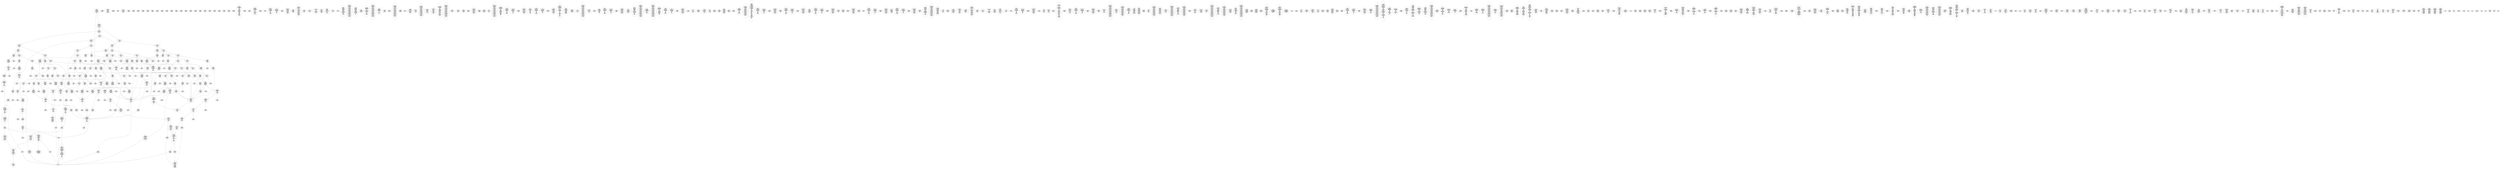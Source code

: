 /* Generated by GvGen v.1.0 (https://www.github.com/stricaud/gvgen) */

digraph G {
compound=true;
   node1 [label="[anywhere]"];
   node2 [label="# 0x0
PUSHX Data
PUSHX Data
MSTORE
PUSHX LogicData
CALLDATASIZE
LT
PUSHX Data
JUMPI
"];
   node3 [label="# 0xd
PUSHX Data
CALLDATALOAD
PUSHX BitData
SHR
PUSHX LogicData
GT
PUSHX Data
JUMPI
"];
   node4 [label="# 0x1e
PUSHX LogicData
GT
PUSHX Data
JUMPI
"];
   node5 [label="# 0x29
PUSHX LogicData
GT
PUSHX Data
JUMPI
"];
   node6 [label="# 0x34
PUSHX LogicData
EQ
PUSHX Data
JUMPI
"];
   node7 [label="# 0x3f
PUSHX LogicData
EQ
PUSHX Data
JUMPI
"];
   node8 [label="# 0x4a
PUSHX LogicData
EQ
PUSHX Data
JUMPI
"];
   node9 [label="# 0x55
PUSHX LogicData
EQ
PUSHX Data
JUMPI
"];
   node10 [label="# 0x60
PUSHX LogicData
EQ
PUSHX Data
JUMPI
"];
   node11 [label="# 0x6b
PUSHX Data
REVERT
"];
   node12 [label="# 0x6f
JUMPDEST
PUSHX LogicData
EQ
PUSHX Data
JUMPI
"];
   node13 [label="# 0x7b
PUSHX LogicData
EQ
PUSHX Data
JUMPI
"];
   node14 [label="# 0x86
PUSHX LogicData
EQ
PUSHX Data
JUMPI
"];
   node15 [label="# 0x91
PUSHX LogicData
EQ
PUSHX Data
JUMPI
"];
   node16 [label="# 0x9c
PUSHX LogicData
EQ
PUSHX Data
JUMPI
"];
   node17 [label="# 0xa7
PUSHX Data
REVERT
"];
   node18 [label="# 0xab
JUMPDEST
PUSHX LogicData
GT
PUSHX Data
JUMPI
"];
   node19 [label="# 0xb7
PUSHX LogicData
EQ
PUSHX Data
JUMPI
"];
   node20 [label="# 0xc2
PUSHX LogicData
EQ
PUSHX Data
JUMPI
"];
   node21 [label="# 0xcd
PUSHX LogicData
EQ
PUSHX Data
JUMPI
"];
   node22 [label="# 0xd8
PUSHX LogicData
EQ
PUSHX Data
JUMPI
"];
   node23 [label="# 0xe3
PUSHX LogicData
EQ
PUSHX Data
JUMPI
"];
   node24 [label="# 0xee
PUSHX Data
REVERT
"];
   node25 [label="# 0xf2
JUMPDEST
PUSHX LogicData
EQ
PUSHX Data
JUMPI
"];
   node26 [label="# 0xfe
PUSHX LogicData
EQ
PUSHX Data
JUMPI
"];
   node27 [label="# 0x109
PUSHX LogicData
EQ
PUSHX Data
JUMPI
"];
   node28 [label="# 0x114
PUSHX LogicData
EQ
PUSHX Data
JUMPI
"];
   node29 [label="# 0x11f
PUSHX LogicData
EQ
PUSHX Data
JUMPI
"];
   node30 [label="# 0x12a
PUSHX Data
REVERT
"];
   node31 [label="# 0x12e
JUMPDEST
PUSHX LogicData
GT
PUSHX Data
JUMPI
"];
   node32 [label="# 0x13a
PUSHX LogicData
GT
PUSHX Data
JUMPI
"];
   node33 [label="# 0x145
PUSHX LogicData
EQ
PUSHX Data
JUMPI
"];
   node34 [label="# 0x150
PUSHX LogicData
EQ
PUSHX Data
JUMPI
"];
   node35 [label="# 0x15b
PUSHX LogicData
EQ
PUSHX Data
JUMPI
"];
   node36 [label="# 0x166
PUSHX LogicData
EQ
PUSHX Data
JUMPI
"];
   node37 [label="# 0x171
PUSHX LogicData
EQ
PUSHX Data
JUMPI
"];
   node38 [label="# 0x17c
PUSHX Data
REVERT
"];
   node39 [label="# 0x180
JUMPDEST
PUSHX LogicData
EQ
PUSHX Data
JUMPI
"];
   node40 [label="# 0x18c
PUSHX LogicData
EQ
PUSHX Data
JUMPI
"];
   node41 [label="# 0x197
PUSHX LogicData
EQ
PUSHX Data
JUMPI
"];
   node42 [label="# 0x1a2
PUSHX LogicData
EQ
PUSHX Data
JUMPI
"];
   node43 [label="# 0x1ad
PUSHX LogicData
EQ
PUSHX Data
JUMPI
"];
   node44 [label="# 0x1b8
PUSHX Data
REVERT
"];
   node45 [label="# 0x1bc
JUMPDEST
PUSHX LogicData
GT
PUSHX Data
JUMPI
"];
   node46 [label="# 0x1c8
PUSHX LogicData
EQ
PUSHX Data
JUMPI
"];
   node47 [label="# 0x1d3
PUSHX LogicData
EQ
PUSHX Data
JUMPI
"];
   node48 [label="# 0x1de
PUSHX LogicData
EQ
PUSHX Data
JUMPI
"];
   node49 [label="# 0x1e9
PUSHX LogicData
EQ
PUSHX Data
JUMPI
"];
   node50 [label="# 0x1f4
PUSHX LogicData
EQ
PUSHX Data
JUMPI
"];
   node51 [label="# 0x1ff
PUSHX Data
REVERT
"];
   node52 [label="# 0x203
JUMPDEST
PUSHX LogicData
EQ
PUSHX Data
JUMPI
"];
   node53 [label="# 0x20f
PUSHX LogicData
EQ
PUSHX Data
JUMPI
"];
   node54 [label="# 0x21a
PUSHX LogicData
EQ
PUSHX Data
JUMPI
"];
   node55 [label="# 0x225
PUSHX LogicData
EQ
PUSHX Data
JUMPI
"];
   node56 [label="# 0x230
PUSHX LogicData
EQ
PUSHX Data
JUMPI
"];
   node57 [label="# 0x23b
JUMPDEST
PUSHX Data
REVERT
"];
   node58 [label="# 0x240
JUMPDEST
CALLVALUE
ISZERO
PUSHX Data
JUMPI
"];
   node59 [label="# 0x248
PUSHX Data
REVERT
"];
   node60 [label="# 0x24c
JUMPDEST
PUSHX Data
PUSHX Data
CALLDATASIZE
PUSHX Data
PUSHX Data
JUMP
"];
   node61 [label="# 0x25b
JUMPDEST
PUSHX Data
JUMP
"];
   node62 [label="# 0x260
JUMPDEST
PUSHX MemData
MLOAD
ISZERO
ISZERO
MSTORE
PUSHX ArithData
ADD
"];
   node63 [label="# 0x26c
JUMPDEST
PUSHX MemData
MLOAD
SUB
RETURN
"];
   node64 [label="# 0x275
JUMPDEST
CALLVALUE
ISZERO
PUSHX Data
JUMPI
"];
   node65 [label="# 0x27d
PUSHX Data
REVERT
"];
   node66 [label="# 0x281
JUMPDEST
PUSHX Data
PUSHX Data
CALLDATASIZE
PUSHX Data
PUSHX Data
JUMP
"];
   node67 [label="# 0x290
JUMPDEST
PUSHX Data
JUMP
"];
   node68 [label="# 0x295
JUMPDEST
STOP
"];
   node69 [label="# 0x297
JUMPDEST
CALLVALUE
ISZERO
PUSHX Data
JUMPI
"];
   node70 [label="# 0x29f
PUSHX Data
REVERT
"];
   node71 [label="# 0x2a3
JUMPDEST
PUSHX Data
PUSHX Data
JUMP
"];
   node72 [label="# 0x2ac
JUMPDEST
PUSHX MemData
MLOAD
PUSHX Data
PUSHX Data
JUMP
"];
   node73 [label="# 0x2b9
JUMPDEST
CALLVALUE
ISZERO
PUSHX Data
JUMPI
"];
   node74 [label="# 0x2c1
PUSHX Data
REVERT
"];
   node75 [label="# 0x2c5
JUMPDEST
PUSHX Data
PUSHX Data
CALLDATASIZE
PUSHX Data
PUSHX Data
JUMP
"];
   node76 [label="# 0x2d4
JUMPDEST
PUSHX Data
JUMP
"];
   node77 [label="# 0x2d9
JUMPDEST
PUSHX MemData
MLOAD
PUSHX ArithData
PUSHX BitData
PUSHX BitData
SHL
SUB
AND
MSTORE
PUSHX ArithData
ADD
PUSHX Data
JUMP
"];
   node78 [label="# 0x2f1
JUMPDEST
CALLVALUE
ISZERO
PUSHX Data
JUMPI
"];
   node79 [label="# 0x2f9
PUSHX Data
REVERT
"];
   node80 [label="# 0x2fd
JUMPDEST
PUSHX Data
PUSHX Data
CALLDATASIZE
PUSHX Data
PUSHX Data
JUMP
"];
   node81 [label="# 0x30c
JUMPDEST
PUSHX Data
JUMP
"];
   node82 [label="# 0x311
JUMPDEST
CALLVALUE
ISZERO
PUSHX Data
JUMPI
"];
   node83 [label="# 0x319
PUSHX Data
REVERT
"];
   node84 [label="# 0x31d
JUMPDEST
PUSHX Data
PUSHX Data
CALLDATASIZE
PUSHX Data
PUSHX Data
JUMP
"];
   node85 [label="# 0x32c
JUMPDEST
PUSHX Data
JUMP
"];
   node86 [label="# 0x331
JUMPDEST
PUSHX MemData
MLOAD
MSTORE
PUSHX ArithData
ADD
PUSHX Data
JUMP
"];
   node87 [label="# 0x33f
JUMPDEST
CALLVALUE
ISZERO
PUSHX Data
JUMPI
"];
   node88 [label="# 0x347
PUSHX Data
REVERT
"];
   node89 [label="# 0x34b
JUMPDEST
PUSHX StorData
SLOAD
PUSHX Data
JUMP
"];
   node90 [label="# 0x354
JUMPDEST
CALLVALUE
ISZERO
PUSHX Data
JUMPI
"];
   node91 [label="# 0x35c
PUSHX Data
REVERT
"];
   node92 [label="# 0x360
JUMPDEST
PUSHX Data
PUSHX Data
CALLDATASIZE
PUSHX Data
PUSHX Data
JUMP
"];
   node93 [label="# 0x36f
JUMPDEST
PUSHX Data
JUMP
"];
   node94 [label="# 0x374
JUMPDEST
CALLVALUE
ISZERO
PUSHX Data
JUMPI
"];
   node95 [label="# 0x37c
PUSHX Data
REVERT
"];
   node96 [label="# 0x380
JUMPDEST
PUSHX Data
PUSHX Data
CALLDATASIZE
PUSHX Data
PUSHX Data
JUMP
"];
   node97 [label="# 0x38f
JUMPDEST
PUSHX Data
JUMP
"];
   node98 [label="# 0x394
JUMPDEST
CALLVALUE
ISZERO
PUSHX Data
JUMPI
"];
   node99 [label="# 0x39c
PUSHX Data
REVERT
"];
   node100 [label="# 0x3a0
JUMPDEST
PUSHX Data
PUSHX Data
CALLDATASIZE
PUSHX Data
PUSHX Data
JUMP
"];
   node101 [label="# 0x3af
JUMPDEST
PUSHX Data
JUMP
"];
   node102 [label="# 0x3b4
JUMPDEST
CALLVALUE
ISZERO
PUSHX Data
JUMPI
"];
   node103 [label="# 0x3bc
PUSHX Data
REVERT
"];
   node104 [label="# 0x3c0
JUMPDEST
PUSHX Data
PUSHX Data
JUMP
"];
   node105 [label="# 0x3c9
JUMPDEST
CALLVALUE
ISZERO
PUSHX Data
JUMPI
"];
   node106 [label="# 0x3d1
PUSHX Data
REVERT
"];
   node107 [label="# 0x3d5
JUMPDEST
PUSHX Data
PUSHX Data
CALLDATASIZE
PUSHX Data
PUSHX Data
JUMP
"];
   node108 [label="# 0x3e4
JUMPDEST
PUSHX Data
JUMP
"];
   node109 [label="# 0x3e9
JUMPDEST
CALLVALUE
ISZERO
PUSHX Data
JUMPI
"];
   node110 [label="# 0x3f1
PUSHX Data
REVERT
"];
   node111 [label="# 0x3f5
JUMPDEST
PUSHX Data
PUSHX Data
CALLDATASIZE
PUSHX Data
PUSHX Data
JUMP
"];
   node112 [label="# 0x404
JUMPDEST
PUSHX Data
JUMP
"];
   node113 [label="# 0x409
JUMPDEST
CALLVALUE
ISZERO
PUSHX Data
JUMPI
"];
   node114 [label="# 0x411
PUSHX Data
REVERT
"];
   node115 [label="# 0x415
JUMPDEST
PUSHX Data
PUSHX Data
CALLDATASIZE
PUSHX Data
PUSHX Data
JUMP
"];
   node116 [label="# 0x424
JUMPDEST
PUSHX Data
JUMP
"];
   node117 [label="# 0x429
JUMPDEST
CALLVALUE
ISZERO
PUSHX Data
JUMPI
"];
   node118 [label="# 0x431
PUSHX Data
REVERT
"];
   node119 [label="# 0x435
JUMPDEST
PUSHX Data
PUSHX Data
CALLDATASIZE
PUSHX Data
PUSHX Data
JUMP
"];
   node120 [label="# 0x444
JUMPDEST
PUSHX Data
JUMP
"];
   node121 [label="# 0x449
JUMPDEST
CALLVALUE
ISZERO
PUSHX Data
JUMPI
"];
   node122 [label="# 0x451
PUSHX Data
REVERT
"];
   node123 [label="# 0x455
JUMPDEST
PUSHX Data
PUSHX StorData
SLOAD
JUMP
"];
   node124 [label="# 0x45f
JUMPDEST
CALLVALUE
ISZERO
PUSHX Data
JUMPI
"];
   node125 [label="# 0x467
PUSHX Data
REVERT
"];
   node126 [label="# 0x46b
JUMPDEST
PUSHX Data
PUSHX StorData
SLOAD
JUMP
"];
   node127 [label="# 0x475
JUMPDEST
CALLVALUE
ISZERO
PUSHX Data
JUMPI
"];
   node128 [label="# 0x47d
PUSHX Data
REVERT
"];
   node129 [label="# 0x481
JUMPDEST
PUSHX Data
PUSHX Data
CALLDATASIZE
PUSHX Data
PUSHX Data
JUMP
"];
   node130 [label="# 0x490
JUMPDEST
PUSHX Data
JUMP
"];
   node131 [label="# 0x495
JUMPDEST
CALLVALUE
ISZERO
PUSHX Data
JUMPI
"];
   node132 [label="# 0x49d
PUSHX Data
REVERT
"];
   node133 [label="# 0x4a1
JUMPDEST
PUSHX Data
PUSHX Data
CALLDATASIZE
PUSHX Data
PUSHX Data
JUMP
"];
   node134 [label="# 0x4b0
JUMPDEST
PUSHX Data
JUMP
"];
   node135 [label="# 0x4b5
JUMPDEST
CALLVALUE
ISZERO
PUSHX Data
JUMPI
"];
   node136 [label="# 0x4bd
PUSHX Data
REVERT
"];
   node137 [label="# 0x4c1
JUMPDEST
PUSHX Data
PUSHX Data
JUMP
"];
   node138 [label="# 0x4ca
JUMPDEST
CALLVALUE
ISZERO
PUSHX Data
JUMPI
"];
   node139 [label="# 0x4d2
PUSHX Data
REVERT
"];
   node140 [label="# 0x4d6
JUMPDEST
PUSHX Data
PUSHX Data
CALLDATASIZE
PUSHX Data
PUSHX Data
JUMP
"];
   node141 [label="# 0x4e5
JUMPDEST
PUSHX Data
JUMP
"];
   node142 [label="# 0x4ea
JUMPDEST
CALLVALUE
ISZERO
PUSHX Data
JUMPI
"];
   node143 [label="# 0x4f2
PUSHX Data
REVERT
"];
   node144 [label="# 0x4f6
JUMPDEST
PUSHX StorData
SLOAD
PUSHX ArithData
PUSHX BitData
PUSHX BitData
SHL
SUB
AND
PUSHX Data
JUMP
"];
   node145 [label="# 0x508
JUMPDEST
CALLVALUE
ISZERO
PUSHX Data
JUMPI
"];
   node146 [label="# 0x510
PUSHX Data
REVERT
"];
   node147 [label="# 0x514
JUMPDEST
PUSHX Data
PUSHX Data
JUMP
"];
   node148 [label="# 0x51d
JUMPDEST
CALLVALUE
ISZERO
PUSHX Data
JUMPI
"];
   node149 [label="# 0x525
PUSHX Data
REVERT
"];
   node150 [label="# 0x529
JUMPDEST
PUSHX Data
PUSHX Data
CALLDATASIZE
PUSHX Data
PUSHX Data
JUMP
"];
   node151 [label="# 0x538
JUMPDEST
PUSHX Data
JUMP
"];
   node152 [label="# 0x53d
JUMPDEST
CALLVALUE
ISZERO
PUSHX Data
JUMPI
"];
   node153 [label="# 0x545
PUSHX Data
REVERT
"];
   node154 [label="# 0x549
JUMPDEST
PUSHX Data
PUSHX Data
CALLDATASIZE
PUSHX Data
PUSHX Data
JUMP
"];
   node155 [label="# 0x558
JUMPDEST
PUSHX Data
JUMP
"];
   node156 [label="# 0x55d
JUMPDEST
CALLVALUE
ISZERO
PUSHX Data
JUMPI
"];
   node157 [label="# 0x565
PUSHX Data
REVERT
"];
   node158 [label="# 0x569
JUMPDEST
PUSHX Data
PUSHX Data
CALLDATASIZE
PUSHX Data
PUSHX Data
JUMP
"];
   node159 [label="# 0x578
JUMPDEST
PUSHX Data
JUMP
"];
   node160 [label="# 0x57d
JUMPDEST
CALLVALUE
ISZERO
PUSHX Data
JUMPI
"];
   node161 [label="# 0x585
PUSHX Data
REVERT
"];
   node162 [label="# 0x589
JUMPDEST
PUSHX Data
PUSHX Data
CALLDATASIZE
PUSHX Data
PUSHX Data
JUMP
"];
   node163 [label="# 0x598
JUMPDEST
PUSHX Data
JUMP
"];
   node164 [label="# 0x59d
JUMPDEST
CALLVALUE
ISZERO
PUSHX Data
JUMPI
"];
   node165 [label="# 0x5a5
PUSHX Data
REVERT
"];
   node166 [label="# 0x5a9
JUMPDEST
PUSHX Data
PUSHX Data
CALLDATASIZE
PUSHX Data
PUSHX Data
JUMP
"];
   node167 [label="# 0x5b8
JUMPDEST
PUSHX Data
JUMP
"];
   node168 [label="# 0x5bd
JUMPDEST
CALLVALUE
ISZERO
PUSHX Data
JUMPI
"];
   node169 [label="# 0x5c5
PUSHX Data
REVERT
"];
   node170 [label="# 0x5c9
JUMPDEST
PUSHX Data
PUSHX Data
CALLDATASIZE
PUSHX Data
PUSHX Data
JUMP
"];
   node171 [label="# 0x5d8
JUMPDEST
PUSHX Data
JUMP
"];
   node172 [label="# 0x5dd
JUMPDEST
CALLVALUE
ISZERO
PUSHX Data
JUMPI
"];
   node173 [label="# 0x5e5
PUSHX Data
REVERT
"];
   node174 [label="# 0x5e9
JUMPDEST
PUSHX Data
PUSHX StorData
SLOAD
JUMP
"];
   node175 [label="# 0x5f3
JUMPDEST
CALLVALUE
ISZERO
PUSHX Data
JUMPI
"];
   node176 [label="# 0x5fb
PUSHX Data
REVERT
"];
   node177 [label="# 0x5ff
JUMPDEST
PUSHX Data
PUSHX Data
CALLDATASIZE
PUSHX Data
PUSHX Data
JUMP
"];
   node178 [label="# 0x60e
JUMPDEST
PUSHX Data
JUMP
"];
   node179 [label="# 0x613
JUMPDEST
CALLVALUE
ISZERO
PUSHX Data
JUMPI
"];
   node180 [label="# 0x61b
PUSHX Data
REVERT
"];
   node181 [label="# 0x61f
JUMPDEST
PUSHX Data
PUSHX Data
CALLDATASIZE
PUSHX Data
PUSHX Data
JUMP
"];
   node182 [label="# 0x62e
JUMPDEST
PUSHX Data
JUMP
"];
   node183 [label="# 0x633
JUMPDEST
CALLVALUE
ISZERO
PUSHX Data
JUMPI
"];
   node184 [label="# 0x63b
PUSHX Data
REVERT
"];
   node185 [label="# 0x63f
JUMPDEST
PUSHX Data
PUSHX StorData
SLOAD
JUMP
"];
   node186 [label="# 0x649
JUMPDEST
CALLVALUE
ISZERO
PUSHX Data
JUMPI
"];
   node187 [label="# 0x651
PUSHX Data
REVERT
"];
   node188 [label="# 0x655
JUMPDEST
PUSHX Data
PUSHX Data
CALLDATASIZE
PUSHX Data
PUSHX Data
JUMP
"];
   node189 [label="# 0x664
JUMPDEST
PUSHX Data
JUMP
"];
   node190 [label="# 0x669
JUMPDEST
CALLVALUE
ISZERO
PUSHX Data
JUMPI
"];
   node191 [label="# 0x671
PUSHX Data
REVERT
"];
   node192 [label="# 0x675
JUMPDEST
PUSHX Data
PUSHX Data
CALLDATASIZE
PUSHX Data
PUSHX Data
JUMP
"];
   node193 [label="# 0x684
JUMPDEST
PUSHX Data
JUMP
"];
   node194 [label="# 0x689
JUMPDEST
CALLVALUE
ISZERO
PUSHX Data
JUMPI
"];
   node195 [label="# 0x691
PUSHX Data
REVERT
"];
   node196 [label="# 0x695
JUMPDEST
PUSHX Data
PUSHX Data
CALLDATASIZE
PUSHX Data
PUSHX Data
JUMP
"];
   node197 [label="# 0x6a4
JUMPDEST
PUSHX ArithData
PUSHX BitData
PUSHX BitData
SHL
SUB
AND
PUSHX Data
MSTORE
PUSHX Data
PUSHX Data
MSTORE
PUSHX Data
SHA3
AND
MSTORE
MSTORE
SHA3
SLOAD
PUSHX BitData
AND
JUMP
"];
   node198 [label="# 0x6d2
JUMPDEST
CALLVALUE
ISZERO
PUSHX Data
JUMPI
"];
   node199 [label="# 0x6da
PUSHX Data
REVERT
"];
   node200 [label="# 0x6de
JUMPDEST
PUSHX Data
PUSHX StorData
SLOAD
JUMP
"];
   node201 [label="# 0x6e8
JUMPDEST
PUSHX Data
PUSHX Data
CALLDATASIZE
PUSHX Data
PUSHX Data
JUMP
"];
   node202 [label="# 0x6f6
JUMPDEST
PUSHX Data
JUMP
"];
   node203 [label="# 0x6fb
JUMPDEST
CALLVALUE
ISZERO
PUSHX Data
JUMPI
"];
   node204 [label="# 0x703
PUSHX Data
REVERT
"];
   node205 [label="# 0x707
JUMPDEST
PUSHX Data
PUSHX Data
CALLDATASIZE
PUSHX Data
PUSHX Data
JUMP
"];
   node206 [label="# 0x716
JUMPDEST
PUSHX Data
JUMP
"];
   node207 [label="# 0x71b
JUMPDEST
CALLVALUE
ISZERO
PUSHX Data
JUMPI
"];
   node208 [label="# 0x723
PUSHX Data
REVERT
"];
   node209 [label="# 0x727
JUMPDEST
PUSHX Data
PUSHX StorData
SLOAD
JUMP
"];
   node210 [label="# 0x731
JUMPDEST
PUSHX Data
PUSHX ArithData
PUSHX BitData
PUSHX BitData
SHL
SUB
NOT
AND
PUSHX BitData
PUSHX BitData
SHL
EQ
PUSHX Data
JUMPI
"];
   node211 [label="# 0x74d
PUSHX Data
PUSHX Data
JUMP
"];
   node212 [label="# 0x756
JUMPDEST
JUMP
"];
   node213 [label="# 0x75c
JUMPDEST
PUSHX StorData
SLOAD
PUSHX ArithData
PUSHX BitData
PUSHX BitData
SHL
SUB
AND
CALLER
EQ
PUSHX Data
JUMPI
"];
   node214 [label="# 0x770
PUSHX StorData
SLOAD
PUSHX ArithData
PUSHX BitData
PUSHX BitData
SHL
SUB
AND
CALLER
EQ
"];
   node215 [label="# 0x77f
JUMPDEST
PUSHX Data
JUMPI
"];
   node216 [label="# 0x784
PUSHX MemData
MLOAD
PUSHX BitData
PUSHX BitData
SHL
MSTORE
PUSHX ArithData
ADD
PUSHX Data
PUSHX Data
JUMP
"];
   node217 [label="# 0x79b
JUMPDEST
PUSHX MemData
MLOAD
SUB
REVERT
"];
   node218 [label="# 0x7a4
JUMPDEST
PUSHX Data
SSTORE
PUSHX Data
SSTORE
JUMP
"];
   node219 [label="# 0x7af
JUMPDEST
PUSHX Data
PUSHX StorData
SLOAD
PUSHX Data
PUSHX Data
JUMP
"];
   node220 [label="# 0x7be
JUMPDEST
PUSHX ArithData
ADD
PUSHX ArithData
DIV
MUL
PUSHX ArithData
ADD
PUSHX MemData
MLOAD
ADD
PUSHX Data
MSTORE
MSTORE
PUSHX ArithData
ADD
SLOAD
PUSHX Data
PUSHX Data
JUMP
"];
   node221 [label="# 0x7ea
JUMPDEST
ISZERO
PUSHX Data
JUMPI
"];
   node222 [label="# 0x7f1
PUSHX LogicData
LT
PUSHX Data
JUMPI
"];
   node223 [label="# 0x7f9
PUSHX ArithData
SLOAD
DIV
MUL
MSTORE
PUSHX ArithData
ADD
PUSHX Data
JUMP
"];
   node224 [label="# 0x80c
JUMPDEST
ADD
PUSHX Data
MSTORE
PUSHX Data
PUSHX Data
SHA3
"];
   node225 [label="# 0x81a
JUMPDEST
SLOAD
MSTORE
PUSHX ArithData
ADD
PUSHX ArithData
ADD
GT
PUSHX Data
JUMPI
"];
   node226 [label="# 0x82e
SUB
PUSHX BitData
AND
ADD
"];
   node227 [label="# 0x837
JUMPDEST
JUMP
"];
   node228 [label="# 0x841
JUMPDEST
PUSHX Data
MSTORE
PUSHX Data
PUSHX Data
MSTORE
PUSHX Data
SHA3
SLOAD
PUSHX ArithData
PUSHX BitData
PUSHX BitData
SHL
SUB
AND
PUSHX Data
JUMPI
"];
   node229 [label="# 0x85e
PUSHX MemData
MLOAD
PUSHX BitData
PUSHX BitData
SHL
MSTORE
PUSHX Data
PUSHX ArithData
ADD
MSTORE
PUSHX Data
PUSHX ArithData
ADD
MSTORE
PUSHX Data
PUSHX ArithData
ADD
MSTORE
PUSHX BitData
PUSHX BitData
SHL
PUSHX ArithData
ADD
MSTORE
PUSHX ArithData
ADD
PUSHX Data
JUMP
"];
   node230 [label="# 0x8ba
JUMPDEST
PUSHX Data
MSTORE
PUSHX Data
PUSHX Data
MSTORE
PUSHX Data
SHA3
SLOAD
PUSHX ArithData
PUSHX BitData
PUSHX BitData
SHL
SUB
AND
JUMP
"];
   node231 [label="# 0x8d6
JUMPDEST
PUSHX Data
PUSHX Data
PUSHX Data
JUMP
"];
   node232 [label="# 0x8e1
JUMPDEST
PUSHX ArithData
PUSHX BitData
PUSHX BitData
SHL
SUB
AND
PUSHX ArithData
PUSHX BitData
PUSHX BitData
SHL
SUB
AND
EQ
ISZERO
PUSHX Data
JUMPI
"];
   node233 [label="# 0x8fe
PUSHX MemData
MLOAD
PUSHX BitData
PUSHX BitData
SHL
MSTORE
PUSHX Data
PUSHX ArithData
ADD
MSTORE
PUSHX Data
PUSHX ArithData
ADD
MSTORE
PUSHX Data
PUSHX ArithData
ADD
MSTORE
PUSHX BitData
PUSHX BitData
SHL
PUSHX ArithData
ADD
MSTORE
PUSHX ArithData
ADD
PUSHX Data
JUMP
"];
   node234 [label="# 0x94f
JUMPDEST
CALLER
PUSHX ArithData
PUSHX BitData
PUSHX BitData
SHL
SUB
AND
EQ
PUSHX Data
JUMPI
"];
   node235 [label="# 0x961
PUSHX Data
CALLER
PUSHX Data
JUMP
"];
   node236 [label="# 0x96b
JUMPDEST
PUSHX Data
JUMPI
"];
   node237 [label="# 0x970
PUSHX MemData
MLOAD
PUSHX BitData
PUSHX BitData
SHL
MSTORE
PUSHX Data
PUSHX ArithData
ADD
MSTORE
PUSHX Data
PUSHX ArithData
ADD
MSTORE
PUSHX Data
PUSHX ArithData
ADD
MSTORE
PUSHX Data
PUSHX ArithData
ADD
MSTORE
PUSHX ArithData
ADD
PUSHX Data
JUMP
"];
   node238 [label="# 0x9dd
JUMPDEST
PUSHX Data
PUSHX Data
JUMP
"];
   node239 [label="# 0x9e7
JUMPDEST
JUMP
"];
   node240 [label="# 0x9ec
JUMPDEST
PUSHX Data
PUSHX StorData
SLOAD
PUSHX StorData
SLOAD
PUSHX Data
PUSHX Data
JUMP
"];
   node241 [label="# 0x9fe
JUMPDEST
TIMESTAMP
GT
PUSHX Data
JUMPI
"];
   node242 [label="# 0xa05
PUSHX MemData
MLOAD
PUSHX BitData
PUSHX BitData
SHL
MSTORE
PUSHX Data
PUSHX ArithData
ADD
MSTORE
PUSHX Data
PUSHX ArithData
ADD
MSTORE
PUSHX BitData
PUSHX BitData
SHL
PUSHX ArithData
ADD
MSTORE
PUSHX ArithData
ADD
PUSHX Data
JUMP
"];
   node243 [label="# 0xa44
JUMPDEST
PUSHX StorData
SLOAD
TIMESTAMP
LT
ISZERO
PUSHX Data
JUMPI
"];
   node244 [label="# 0xa4f
PUSHX StorData
SLOAD
PUSHX BitData
AND
ISZERO
ISZERO
PUSHX LogicData
EQ
ISZERO
PUSHX Data
JUMPI
"];
   node245 [label="# 0xa5f
PUSHX ArithData
PUSHX BitData
PUSHX BitData
SHL
SUB
AND
PUSHX Data
MSTORE
PUSHX Data
PUSHX Data
MSTORE
PUSHX Data
SHA3
SLOAD
PUSHX BitData
AND
ISZERO
ISZERO
PUSHX LogicData
EQ
PUSHX Data
JUMPI
"];
   node246 [label="# 0xa84
PUSHX MemData
MLOAD
PUSHX BitData
PUSHX BitData
SHL
MSTORE
PUSHX Data
PUSHX ArithData
ADD
MSTORE
PUSHX Data
PUSHX ArithData
ADD
MSTORE
PUSHX Data
PUSHX ArithData
ADD
MSTORE
PUSHX BitData
PUSHX BitData
SHL
PUSHX ArithData
ADD
MSTORE
PUSHX ArithData
ADD
PUSHX Data
JUMP
"];
   node247 [label="# 0xad6
JUMPDEST
PUSHX StorData
SLOAD
JUMP
"];
   node248 [label="# 0xade
JUMPDEST
PUSHX StorData
SLOAD
JUMP
"];
   node249 [label="# 0xae6
JUMPDEST
JUMP
"];
   node250 [label="# 0xaeb
JUMPDEST
PUSHX Data
CALLER
PUSHX Data
JUMP
"];
   node251 [label="# 0xaf5
JUMPDEST
PUSHX Data
JUMPI
"];
   node252 [label="# 0xafa
PUSHX MemData
MLOAD
PUSHX BitData
PUSHX BitData
SHL
MSTORE
PUSHX ArithData
ADD
PUSHX Data
PUSHX Data
JUMP
"];
   node253 [label="# 0xb11
JUMPDEST
PUSHX Data
PUSHX Data
JUMP
"];
   node254 [label="# 0xb1c
JUMPDEST
PUSHX Data
PUSHX Data
PUSHX Data
JUMP
"];
   node255 [label="# 0xb27
JUMPDEST
LT
PUSHX Data
JUMPI
"];
   node256 [label="# 0xb2e
PUSHX MemData
MLOAD
PUSHX BitData
PUSHX BitData
SHL
MSTORE
PUSHX Data
PUSHX ArithData
ADD
MSTORE
PUSHX Data
PUSHX ArithData
ADD
MSTORE
PUSHX Data
PUSHX ArithData
ADD
MSTORE
PUSHX BitData
PUSHX BitData
SHL
PUSHX ArithData
ADD
MSTORE
PUSHX ArithData
ADD
PUSHX Data
JUMP
"];
   node257 [label="# 0xb89
JUMPDEST
PUSHX ArithData
PUSHX BitData
PUSHX BitData
SHL
SUB
AND
PUSHX Data
MSTORE
PUSHX Data
PUSHX Data
MSTORE
PUSHX Data
SHA3
MSTORE
MSTORE
SHA3
SLOAD
JUMP
"];
   node258 [label="# 0xbb2
JUMPDEST
PUSHX StorData
SLOAD
PUSHX ArithData
PUSHX BitData
PUSHX BitData
SHL
SUB
AND
CALLER
EQ
PUSHX Data
JUMPI
"];
   node259 [label="# 0xbc6
PUSHX StorData
SLOAD
PUSHX ArithData
PUSHX BitData
PUSHX BitData
SHL
SUB
AND
CALLER
EQ
"];
   node260 [label="# 0xbd5
JUMPDEST
PUSHX Data
JUMPI
"];
   node261 [label="# 0xbda
PUSHX MemData
MLOAD
PUSHX BitData
PUSHX BitData
SHL
MSTORE
PUSHX ArithData
ADD
PUSHX Data
PUSHX Data
JUMP
"];
   node262 [label="# 0xbf1
JUMPDEST
PUSHX StorData
SLOAD
PUSHX BitData
NOT
AND
ISZERO
ISZERO
OR
SSTORE
JUMP
"];
   node263 [label="# 0xc04
JUMPDEST
PUSHX StorData
SLOAD
PUSHX ArithData
PUSHX BitData
PUSHX BitData
SHL
SUB
AND
CALLER
EQ
PUSHX Data
JUMPI
"];
   node264 [label="# 0xc18
PUSHX StorData
SLOAD
PUSHX ArithData
PUSHX BitData
PUSHX BitData
SHL
SUB
AND
CALLER
EQ
"];
   node265 [label="# 0xc27
JUMPDEST
PUSHX Data
JUMPI
"];
   node266 [label="# 0xc2c
PUSHX MemData
MLOAD
PUSHX BitData
PUSHX BitData
SHL
MSTORE
PUSHX ArithData
ADD
PUSHX Data
PUSHX Data
JUMP
"];
   node267 [label="# 0xc43
JUMPDEST
PUSHX MemData
MLOAD
SELFBALANCE
CALLER
ISZERO
PUSHX ArithData
MUL
PUSHX Data
CALL
ISZERO
ISZERO
PUSHX Data
JUMPI
"];
   node268 [label="# 0xc69
RETURNDATASIZE
PUSHX Data
RETURNDATACOPY
RETURNDATASIZE
PUSHX Data
REVERT
"];
   node269 [label="# 0xc72
JUMPDEST
JUMP
"];
   node270 [label="# 0xc76
JUMPDEST
PUSHX StorData
SLOAD
PUSHX ArithData
PUSHX BitData
PUSHX BitData
SHL
SUB
AND
CALLER
EQ
PUSHX Data
JUMPI
"];
   node271 [label="# 0xc8a
PUSHX StorData
SLOAD
PUSHX ArithData
PUSHX BitData
PUSHX BitData
SHL
SUB
AND
CALLER
EQ
"];
   node272 [label="# 0xc99
JUMPDEST
PUSHX Data
JUMPI
"];
   node273 [label="# 0xc9e
PUSHX MemData
MLOAD
PUSHX BitData
PUSHX BitData
SHL
MSTORE
PUSHX ArithData
ADD
PUSHX Data
PUSHX Data
JUMP
"];
   node274 [label="# 0xcb5
JUMPDEST
PUSHX StorData
SLOAD
PUSHX ArithData
PUSHX BitData
PUSHX BitData
SHL
SUB
AND
PUSHX ArithData
PUSHX BitData
PUSHX BitData
SHL
SUB
NOT
AND
OR
SSTORE
PUSHX StorData
SLOAD
AND
AND
OR
SSTORE
JUMP
"];
   node275 [label="# 0xce3
JUMPDEST
PUSHX Data
PUSHX MemData
MLOAD
PUSHX ArithData
ADD
PUSHX Data
MSTORE
PUSHX Data
MSTORE
PUSHX Data
JUMP
"];
   node276 [label="# 0xcfe
JUMPDEST
PUSHX Data
PUSHX Data
PUSHX StorData
SLOAD
JUMP
"];
   node277 [label="# 0xd09
JUMPDEST
LT
PUSHX Data
JUMPI
"];
   node278 [label="# 0xd10
PUSHX MemData
MLOAD
PUSHX BitData
PUSHX BitData
SHL
MSTORE
PUSHX Data
PUSHX ArithData
ADD
MSTORE
PUSHX Data
PUSHX ArithData
ADD
MSTORE
PUSHX Data
PUSHX ArithData
ADD
MSTORE
PUSHX BitData
PUSHX BitData
SHL
PUSHX ArithData
ADD
MSTORE
PUSHX ArithData
ADD
PUSHX Data
JUMP
"];
   node279 [label="# 0xd6c
JUMPDEST
PUSHX StorData
SLOAD
LT
PUSHX Data
JUMPI
"];
   node280 [label="# 0xd78
PUSHX Data
PUSHX Data
JUMP
"];
   node281 [label="# 0xd7f
JUMPDEST
PUSHX Data
MSTORE
PUSHX Data
PUSHX Data
SHA3
ADD
SLOAD
JUMP
"];
   node282 [label="# 0xd91
JUMPDEST
PUSHX StorData
SLOAD
PUSHX ArithData
PUSHX BitData
PUSHX BitData
SHL
SUB
AND
CALLER
EQ
PUSHX Data
JUMPI
"];
   node283 [label="# 0xda5
PUSHX StorData
SLOAD
PUSHX ArithData
PUSHX BitData
PUSHX BitData
SHL
SUB
AND
CALLER
EQ
"];
   node284 [label="# 0xdb4
JUMPDEST
PUSHX Data
JUMPI
"];
   node285 [label="# 0xdb9
PUSHX MemData
MLOAD
PUSHX BitData
PUSHX BitData
SHL
MSTORE
PUSHX ArithData
ADD
PUSHX Data
PUSHX Data
JUMP
"];
   node286 [label="# 0xdd0
JUMPDEST
MLOAD
PUSHX Data
PUSHX Data
PUSHX ArithData
ADD
PUSHX Data
JUMP
"];
   node287 [label="# 0xde3
JUMPDEST
PUSHX Data
MSTORE
PUSHX Data
PUSHX Data
MSTORE
PUSHX Data
SHA3
SLOAD
PUSHX ArithData
PUSHX BitData
PUSHX BitData
SHL
SUB
AND
PUSHX Data
JUMPI
"];
   node288 [label="# 0xe01
PUSHX MemData
MLOAD
PUSHX BitData
PUSHX BitData
SHL
MSTORE
PUSHX Data
PUSHX ArithData
ADD
MSTORE
PUSHX Data
PUSHX ArithData
ADD
MSTORE
PUSHX Data
PUSHX ArithData
ADD
MSTORE
PUSHX BitData
PUSHX BitData
SHL
PUSHX ArithData
ADD
MSTORE
PUSHX ArithData
ADD
PUSHX Data
JUMP
"];
   node289 [label="# 0xe5a
JUMPDEST
PUSHX Data
PUSHX ArithData
PUSHX BitData
PUSHX BitData
SHL
SUB
AND
PUSHX Data
JUMPI
"];
   node290 [label="# 0xe6b
PUSHX MemData
MLOAD
PUSHX BitData
PUSHX BitData
SHL
MSTORE
PUSHX Data
PUSHX ArithData
ADD
MSTORE
PUSHX Data
PUSHX ArithData
ADD
MSTORE
PUSHX Data
PUSHX ArithData
ADD
MSTORE
PUSHX BitData
PUSHX BitData
SHL
PUSHX ArithData
ADD
MSTORE
PUSHX ArithData
ADD
PUSHX Data
JUMP
"];
   node291 [label="# 0xec5
JUMPDEST
PUSHX ArithData
PUSHX BitData
PUSHX BitData
SHL
SUB
AND
PUSHX Data
MSTORE
PUSHX Data
PUSHX Data
MSTORE
PUSHX Data
SHA3
SLOAD
JUMP
"];
   node292 [label="# 0xee1
JUMPDEST
PUSHX StorData
SLOAD
PUSHX ArithData
PUSHX BitData
PUSHX BitData
SHL
SUB
AND
CALLER
EQ
PUSHX Data
JUMPI
"];
   node293 [label="# 0xef5
PUSHX StorData
SLOAD
PUSHX ArithData
PUSHX BitData
PUSHX BitData
SHL
SUB
AND
CALLER
EQ
"];
   node294 [label="# 0xf04
JUMPDEST
PUSHX Data
JUMPI
"];
   node295 [label="# 0xf09
PUSHX MemData
MLOAD
PUSHX BitData
PUSHX BitData
SHL
MSTORE
PUSHX ArithData
ADD
PUSHX Data
PUSHX Data
JUMP
"];
   node296 [label="# 0xf20
JUMPDEST
PUSHX StorData
SLOAD
PUSHX MemData
MLOAD
PUSHX Data
PUSHX ArithData
PUSHX BitData
PUSHX BitData
SHL
SUB
AND
PUSHX Data
LOGX
PUSHX StorData
SLOAD
PUSHX ArithData
PUSHX BitData
PUSHX BitData
SHL
SUB
NOT
AND
SSTORE
JUMP
"];
   node297 [label="# 0xf6a
JUMPDEST
PUSHX StorData
SLOAD
PUSHX ArithData
PUSHX BitData
PUSHX BitData
SHL
SUB
AND
CALLER
EQ
PUSHX Data
JUMPI
"];
   node298 [label="# 0xf7e
PUSHX StorData
SLOAD
PUSHX ArithData
PUSHX BitData
PUSHX BitData
SHL
SUB
AND
CALLER
EQ
"];
   node299 [label="# 0xf8d
JUMPDEST
PUSHX Data
JUMPI
"];
   node300 [label="# 0xf92
PUSHX MemData
MLOAD
PUSHX BitData
PUSHX BitData
SHL
MSTORE
PUSHX ArithData
ADD
PUSHX Data
PUSHX Data
JUMP
"];
   node301 [label="# 0xfa9
JUMPDEST
PUSHX Data
"];
   node302 [label="# 0xfac
JUMPDEST
LT
ISZERO
PUSHX Data
JUMPI
"];
   node303 [label="# 0xfb5
PUSHX Data
PUSHX Data
PUSHX StorData
SLOAD
JUMP
"];
   node304 [label="# 0xfbf
JUMPDEST
PUSHX StorData
SLOAD
PUSHX Data
PUSHX StorData
SLOAD
JUMP
"];
   node305 [label="# 0xfcd
JUMPDEST
LT
ISZERO
PUSHX Data
JUMPI
"];
   node306 [label="# 0xfd4
PUSHX Data
PUSHX Data
PUSHX Data
JUMP
"];
   node307 [label="# 0xfdd
JUMPDEST
PUSHX Data
PUSHX Data
JUMP
"];
   node308 [label="# 0xfe7
JUMPDEST
PUSHX Data
MSTORE
PUSHX Data
PUSHX Data
MSTORE
PUSHX Data
SHA3
TIMESTAMP
SSTORE
"];
   node309 [label="# 0xff9
JUMPDEST
PUSHX Data
PUSHX Data
JUMP
"];
   node310 [label="# 0x1004
JUMPDEST
PUSHX Data
JUMP
"];
   node311 [label="# 0x100c
JUMPDEST
PUSHX Data
PUSHX StorData
SLOAD
PUSHX Data
PUSHX Data
JUMP
"];
   node312 [label="# 0x101b
JUMPDEST
PUSHX ArithData
PUSHX BitData
PUSHX BitData
SHL
SUB
AND
CALLER
EQ
ISZERO
PUSHX Data
JUMPI
"];
   node313 [label="# 0x102d
PUSHX MemData
MLOAD
PUSHX BitData
PUSHX BitData
SHL
MSTORE
PUSHX Data
PUSHX ArithData
ADD
MSTORE
PUSHX Data
PUSHX ArithData
ADD
MSTORE
PUSHX Data
PUSHX ArithData
ADD
MSTORE
PUSHX ArithData
ADD
PUSHX Data
JUMP
"];
   node314 [label="# 0x1074
JUMPDEST
CALLER
PUSHX Data
MSTORE
PUSHX Data
PUSHX ArithData
MSTORE
PUSHX MemData
SHA3
PUSHX ArithData
PUSHX BitData
PUSHX BitData
SHL
SUB
AND
MSTORE
MSTORE
SHA3
SLOAD
PUSHX BitData
NOT
AND
ISZERO
ISZERO
OR
SSTORE
MLOAD
MSTORE
PUSHX Data
ADD
PUSHX MemData
MLOAD
SUB
LOGX
JUMP
"];
   node315 [label="# 0x10e0
JUMPDEST
PUSHX StorData
SLOAD
PUSHX ArithData
PUSHX BitData
PUSHX BitData
SHL
SUB
AND
CALLER
EQ
PUSHX Data
JUMPI
"];
   node316 [label="# 0x10f4
PUSHX StorData
SLOAD
PUSHX ArithData
PUSHX BitData
PUSHX BitData
SHL
SUB
AND
CALLER
EQ
"];
   node317 [label="# 0x1103
JUMPDEST
PUSHX Data
JUMPI
"];
   node318 [label="# 0x1108
PUSHX MemData
MLOAD
PUSHX BitData
PUSHX BitData
SHL
MSTORE
PUSHX ArithData
ADD
PUSHX Data
PUSHX Data
JUMP
"];
   node319 [label="# 0x111f
JUMPDEST
PUSHX Data
SSTORE
JUMP
"];
   node320 [label="# 0x1124
JUMPDEST
PUSHX StorData
SLOAD
PUSHX ArithData
PUSHX BitData
PUSHX BitData
SHL
SUB
AND
CALLER
EQ
PUSHX Data
JUMPI
"];
   node321 [label="# 0x1138
PUSHX StorData
SLOAD
PUSHX ArithData
PUSHX BitData
PUSHX BitData
SHL
SUB
AND
CALLER
EQ
"];
   node322 [label="# 0x1147
JUMPDEST
PUSHX Data
JUMPI
"];
   node323 [label="# 0x114c
PUSHX MemData
MLOAD
PUSHX BitData
PUSHX BitData
SHL
MSTORE
PUSHX ArithData
ADD
PUSHX Data
PUSHX Data
JUMP
"];
   node324 [label="# 0x1163
JUMPDEST
MLOAD
PUSHX Data
PUSHX Data
PUSHX ArithData
ADD
PUSHX Data
JUMP
"];
   node325 [label="# 0x1176
JUMPDEST
PUSHX StorData
SLOAD
PUSHX ArithData
PUSHX BitData
PUSHX BitData
SHL
SUB
AND
CALLER
EQ
PUSHX Data
JUMPI
"];
   node326 [label="# 0x118a
PUSHX StorData
SLOAD
PUSHX ArithData
PUSHX BitData
PUSHX BitData
SHL
SUB
AND
CALLER
EQ
"];
   node327 [label="# 0x1199
JUMPDEST
PUSHX Data
JUMPI
"];
   node328 [label="# 0x119e
PUSHX MemData
MLOAD
PUSHX BitData
PUSHX BitData
SHL
MSTORE
PUSHX ArithData
ADD
PUSHX Data
PUSHX Data
JUMP
"];
   node329 [label="# 0x11b5
JUMPDEST
PUSHX Data
SSTORE
JUMP
"];
   node330 [label="# 0x11ba
JUMPDEST
PUSHX Data
CALLER
PUSHX Data
JUMP
"];
   node331 [label="# 0x11c4
JUMPDEST
PUSHX Data
JUMPI
"];
   node332 [label="# 0x11c9
PUSHX MemData
MLOAD
PUSHX BitData
PUSHX BitData
SHL
MSTORE
PUSHX ArithData
ADD
PUSHX Data
PUSHX Data
JUMP
"];
   node333 [label="# 0x11e0
JUMPDEST
PUSHX Data
PUSHX Data
JUMP
"];
   node334 [label="# 0x11ec
JUMPDEST
JUMP
"];
   node335 [label="# 0x11f2
JUMPDEST
PUSHX StorData
SLOAD
PUSHX ArithData
PUSHX BitData
PUSHX BitData
SHL
SUB
AND
CALLER
EQ
PUSHX Data
JUMPI
"];
   node336 [label="# 0x1206
PUSHX StorData
SLOAD
PUSHX ArithData
PUSHX BitData
PUSHX BitData
SHL
SUB
AND
CALLER
EQ
"];
   node337 [label="# 0x1215
JUMPDEST
PUSHX Data
JUMPI
"];
   node338 [label="# 0x121a
PUSHX MemData
MLOAD
PUSHX BitData
PUSHX BitData
SHL
MSTORE
PUSHX ArithData
ADD
PUSHX Data
PUSHX Data
JUMP
"];
   node339 [label="# 0x1231
JUMPDEST
PUSHX Data
SSTORE
PUSHX Data
SSTORE
PUSHX Data
SSTORE
JUMP
"];
   node340 [label="# 0x123f
JUMPDEST
PUSHX StorData
SLOAD
PUSHX ArithData
PUSHX BitData
PUSHX BitData
SHL
SUB
AND
CALLER
EQ
PUSHX Data
JUMPI
"];
   node341 [label="# 0x1253
PUSHX StorData
SLOAD
PUSHX ArithData
PUSHX BitData
PUSHX BitData
SHL
SUB
AND
CALLER
EQ
"];
   node342 [label="# 0x1262
JUMPDEST
PUSHX Data
JUMPI
"];
   node343 [label="# 0x1267
PUSHX MemData
MLOAD
PUSHX BitData
PUSHX BitData
SHL
MSTORE
PUSHX ArithData
ADD
PUSHX Data
PUSHX Data
JUMP
"];
   node344 [label="# 0x127e
JUMPDEST
PUSHX Data
SSTORE
JUMP
"];
   node345 [label="# 0x1283
JUMPDEST
PUSHX Data
MSTORE
PUSHX Data
PUSHX Data
MSTORE
PUSHX Data
SHA3
SLOAD
PUSHX Data
PUSHX ArithData
PUSHX BitData
PUSHX BitData
SHL
SUB
AND
PUSHX Data
JUMPI
"];
   node346 [label="# 0x12a3
PUSHX MemData
MLOAD
PUSHX BitData
PUSHX BitData
SHL
MSTORE
PUSHX Data
PUSHX ArithData
ADD
MSTORE
PUSHX Data
PUSHX ArithData
ADD
MSTORE
PUSHX BitData
PUSHX BitData
SHL
PUSHX ArithData
ADD
MSTORE
PUSHX ArithData
ADD
PUSHX Data
JUMP
"];
   node347 [label="# 0x12e1
JUMPDEST
PUSHX StorData
SLOAD
PUSHX Data
MSTORE
PUSHX Data
PUSHX Data
MSTORE
PUSHX Data
SHA3
SLOAD
TIMESTAMP
PUSHX Data
PUSHX Data
JUMP
"];
   node348 [label="# 0x12fe
JUMPDEST
LT
ISZERO
PUSHX Data
JUMPI
"];
   node349 [label="# 0x1305
PUSHX Data
PUSHX Data
PUSHX Data
JUMP
"];
   node350 [label="# 0x130f
JUMPDEST
PUSHX MemData
MLOAD
PUSHX ArithData
ADD
PUSHX Data
PUSHX Data
JUMP
"];
   node351 [label="# 0x1320
JUMPDEST
PUSHX MemData
MLOAD
PUSHX ArithData
SUB
SUB
MSTORE
PUSHX Data
MSTORE
JUMP
"];
   node352 [label="# 0x1336
JUMPDEST
PUSHX StorData
SLOAD
PUSHX Data
PUSHX Data
JUMP
"];
   node353 [label="# 0x1343
JUMPDEST
PUSHX ArithData
ADD
PUSHX ArithData
DIV
MUL
PUSHX ArithData
ADD
PUSHX MemData
MLOAD
ADD
PUSHX Data
MSTORE
MSTORE
PUSHX ArithData
ADD
SLOAD
PUSHX Data
PUSHX Data
JUMP
"];
   node354 [label="# 0x136f
JUMPDEST
ISZERO
PUSHX Data
JUMPI
"];
   node355 [label="# 0x1376
PUSHX LogicData
LT
PUSHX Data
JUMPI
"];
   node356 [label="# 0x137e
PUSHX ArithData
SLOAD
DIV
MUL
MSTORE
PUSHX ArithData
ADD
PUSHX Data
JUMP
"];
   node357 [label="# 0x1391
JUMPDEST
ADD
PUSHX Data
MSTORE
PUSHX Data
PUSHX Data
SHA3
"];
   node358 [label="# 0x139f
JUMPDEST
SLOAD
MSTORE
PUSHX ArithData
ADD
PUSHX ArithData
ADD
GT
PUSHX Data
JUMPI
"];
   node359 [label="# 0x13b3
SUB
PUSHX BitData
AND
ADD
"];
   node360 [label="# 0x13bc
JUMPDEST
JUMP
"];
   node361 [label="# 0x13c8
JUMPDEST
PUSHX StorData
SLOAD
PUSHX ArithData
PUSHX BitData
PUSHX BitData
SHL
SUB
AND
CALLER
EQ
PUSHX Data
JUMPI
"];
   node362 [label="# 0x13dc
PUSHX StorData
SLOAD
PUSHX ArithData
PUSHX BitData
PUSHX BitData
SHL
SUB
AND
CALLER
EQ
"];
   node363 [label="# 0x13eb
JUMPDEST
PUSHX Data
JUMPI
"];
   node364 [label="# 0x13f0
PUSHX MemData
MLOAD
PUSHX BitData
PUSHX BitData
SHL
MSTORE
PUSHX ArithData
ADD
PUSHX Data
PUSHX Data
JUMP
"];
   node365 [label="# 0x1407
JUMPDEST
PUSHX Data
"];
   node366 [label="# 0x140a
JUMPDEST
MLOAD
LT
ISZERO
PUSHX Data
JUMPI
"];
   node367 [label="# 0x1414
PUSHX Data
PUSHX Data
MLOAD
LT
PUSHX Data
JUMPI
"];
   node368 [label="# 0x1423
PUSHX Data
PUSHX Data
JUMP
"];
   node369 [label="# 0x142a
JUMPDEST
PUSHX ArithData
MUL
ADD
ADD
MLOAD
PUSHX ArithData
PUSHX BitData
PUSHX BitData
SHL
SUB
AND
MSTORE
ADD
MSTORE
PUSHX ArithData
ADD
PUSHX Data
SHA3
SLOAD
PUSHX BitData
NOT
AND
ISZERO
ISZERO
OR
SSTORE
PUSHX Data
PUSHX Data
JUMP
"];
   node370 [label="# 0x1466
JUMPDEST
PUSHX Data
JUMP
"];
   node371 [label="# 0x146e
JUMPDEST
PUSHX StorData
SLOAD
PUSHX BitData
NOT
AND
PUSHX BitData
OR
SSTORE
JUMP
"];
   node372 [label="# 0x1480
JUMPDEST
PUSHX StorData
SLOAD
PUSHX ArithData
PUSHX BitData
PUSHX BitData
SHL
SUB
AND
CALLER
EQ
PUSHX Data
JUMPI
"];
   node373 [label="# 0x1494
PUSHX StorData
SLOAD
PUSHX ArithData
PUSHX BitData
PUSHX BitData
SHL
SUB
AND
CALLER
EQ
"];
   node374 [label="# 0x14a3
JUMPDEST
PUSHX Data
JUMPI
"];
   node375 [label="# 0x14a8
PUSHX MemData
MLOAD
PUSHX BitData
PUSHX BitData
SHL
MSTORE
PUSHX ArithData
ADD
PUSHX Data
PUSHX Data
JUMP
"];
   node376 [label="# 0x14bf
JUMPDEST
PUSHX Data
SSTORE
JUMP
"];
   node377 [label="# 0x14c4
JUMPDEST
PUSHX StorData
SLOAD
GT
ISZERO
PUSHX Data
JUMPI
"];
   node378 [label="# 0x14cf
PUSHX MemData
MLOAD
PUSHX BitData
PUSHX BitData
SHL
MSTORE
PUSHX Data
PUSHX ArithData
ADD
MSTORE
PUSHX Data
PUSHX ArithData
ADD
MSTORE
PUSHX Data
PUSHX ArithData
ADD
MSTORE
PUSHX BitData
PUSHX BitData
SHL
PUSHX ArithData
ADD
MSTORE
PUSHX ArithData
ADD
PUSHX Data
JUMP
"];
   node379 [label="# 0x1521
JUMPDEST
PUSHX StorData
SLOAD
PUSHX StorData
SLOAD
LT
PUSHX Data
JUMPI
"];
   node380 [label="# 0x152d
PUSHX MemData
MLOAD
PUSHX BitData
PUSHX BitData
SHL
MSTORE
PUSHX Data
PUSHX ArithData
ADD
MSTORE
PUSHX Data
PUSHX ArithData
ADD
MSTORE
PUSHX Data
PUSHX ArithData
ADD
MSTORE
PUSHX ArithData
ADD
PUSHX Data
JUMP
"];
   node381 [label="# 0x1574
JUMPDEST
PUSHX StorData
SLOAD
PUSHX ArithData
PUSHX BitData
PUSHX BitData
SHL
SUB
AND
CALLER
EQ
PUSHX Data
JUMPI
"];
   node382 [label="# 0x1587
CALLER
PUSHX Data
MSTORE
PUSHX Data
PUSHX Data
MSTORE
PUSHX Data
SHA3
SLOAD
PUSHX Data
PUSHX Data
JUMP
"];
   node383 [label="# 0x15a1
JUMPDEST
CALLER
PUSHX Data
MSTORE
PUSHX Data
PUSHX Data
MSTORE
PUSHX Data
SHA3
SSTORE
CALLVALUE
PUSHX Data
PUSHX Data
JUMP
"];
   node384 [label="# 0x15c1
JUMPDEST
PUSHX Data
PUSHX Data
JUMP
"];
   node385 [label="# 0x15cb
JUMPDEST
GT
ISZERO
PUSHX Data
JUMPI
"];
   node386 [label="# 0x15d2
PUSHX MemData
MLOAD
PUSHX BitData
PUSHX BitData
SHL
MSTORE
PUSHX Data
PUSHX ArithData
ADD
MSTORE
PUSHX Data
PUSHX ArithData
ADD
MSTORE
PUSHX Data
PUSHX ArithData
ADD
MSTORE
PUSHX ArithData
ADD
PUSHX Data
JUMP
"];
   node387 [label="# 0x1619
JUMPDEST
CALLER
PUSHX Data
MSTORE
PUSHX Data
PUSHX Data
MSTORE
PUSHX Data
SHA3
SLOAD
PUSHX BitData
AND
PUSHX Data
JUMPI
"];
   node388 [label="# 0x1631
PUSHX StorData
SLOAD
TIMESTAMP
GT
PUSHX Data
JUMPI
"];
   node389 [label="# 0x163a
PUSHX MemData
MLOAD
PUSHX BitData
PUSHX BitData
SHL
MSTORE
PUSHX Data
PUSHX ArithData
ADD
MSTORE
PUSHX Data
PUSHX ArithData
ADD
MSTORE
PUSHX BitData
PUSHX BitData
SHL
PUSHX ArithData
ADD
MSTORE
PUSHX ArithData
ADD
PUSHX Data
JUMP
"];
   node390 [label="# 0x167a
JUMPDEST
PUSHX StorData
SLOAD
CALLER
PUSHX Data
MSTORE
PUSHX Data
PUSHX Data
MSTORE
PUSHX Data
SHA3
SLOAD
GT
ISZERO
PUSHX Data
JUMPI
"];
   node391 [label="# 0x1694
PUSHX MemData
MLOAD
PUSHX BitData
PUSHX BitData
SHL
MSTORE
PUSHX Data
PUSHX ArithData
ADD
MSTORE
PUSHX Data
PUSHX ArithData
ADD
MSTORE
PUSHX Data
PUSHX ArithData
ADD
MSTORE
PUSHX ArithData
ADD
PUSHX Data
JUMP
"];
   node392 [label="# 0x16db
JUMPDEST
PUSHX Data
JUMP
"];
   node393 [label="# 0x16e0
JUMPDEST
PUSHX StorData
SLOAD
TIMESTAMP
LT
ISZERO
PUSHX Data
JUMPI
"];
   node394 [label="# 0x16eb
PUSHX StorData
SLOAD
PUSHX StorData
SLOAD
PUSHX Data
PUSHX Data
JUMP
"];
   node395 [label="# 0x16fa
JUMPDEST
TIMESTAMP
GT
PUSHX Data
JUMPI
"];
   node396 [label="# 0x1701
PUSHX MemData
MLOAD
PUSHX BitData
PUSHX BitData
SHL
MSTORE
PUSHX Data
PUSHX ArithData
ADD
MSTORE
PUSHX Data
PUSHX ArithData
ADD
MSTORE
PUSHX Data
PUSHX ArithData
ADD
MSTORE
PUSHX BitData
PUSHX BitData
SHL
PUSHX ArithData
ADD
MSTORE
PUSHX ArithData
ADD
PUSHX Data
JUMP
"];
   node397 [label="# 0x1753
JUMPDEST
PUSHX StorData
SLOAD
CALLER
PUSHX Data
MSTORE
PUSHX Data
PUSHX Data
MSTORE
PUSHX Data
SHA3
SLOAD
GT
ISZERO
PUSHX Data
JUMPI
"];
   node398 [label="# 0x176d
PUSHX MemData
MLOAD
PUSHX BitData
PUSHX BitData
SHL
MSTORE
PUSHX Data
PUSHX ArithData
ADD
MSTORE
PUSHX Data
PUSHX ArithData
ADD
MSTORE
PUSHX Data
PUSHX ArithData
ADD
MSTORE
PUSHX ArithData
ADD
PUSHX Data
JUMP
"];
   node399 [label="# 0x17b4
JUMPDEST
PUSHX StorData
SLOAD
PUSHX StorData
SLOAD
PUSHX Data
PUSHX Data
JUMP
"];
   node400 [label="# 0x17c4
JUMPDEST
CALLER
PUSHX Data
MSTORE
PUSHX Data
PUSHX Data
MSTORE
PUSHX Data
SHA3
SLOAD
GT
ISZERO
PUSHX Data
JUMPI
"];
   node401 [label="# 0x17db
PUSHX MemData
MLOAD
PUSHX BitData
PUSHX BitData
SHL
MSTORE
PUSHX Data
PUSHX ArithData
ADD
MSTORE
PUSHX Data
PUSHX ArithData
ADD
MSTORE
PUSHX Data
PUSHX ArithData
ADD
MSTORE
PUSHX BitData
PUSHX BitData
SHL
PUSHX ArithData
ADD
MSTORE
PUSHX ArithData
ADD
PUSHX Data
JUMP
"];
   node402 [label="# 0x183e
JUMPDEST
PUSHX Data
PUSHX Data
PUSHX Data
CALLVALUE
PUSHX Data
PUSHX Data
JUMP
"];
   node403 [label="# 0x184d
JUMPDEST
PUSHX Data
PUSHX Data
JUMP
"];
   node404 [label="# 0x1857
JUMPDEST
PUSHX Data
PUSHX Data
PUSHX Data
CALLVALUE
PUSHX Data
PUSHX Data
JUMP
"];
   node405 [label="# 0x1868
JUMPDEST
PUSHX Data
PUSHX Data
JUMP
"];
   node406 [label="# 0x1872
JUMPDEST
PUSHX StorData
SLOAD
PUSHX MemData
MLOAD
PUSHX ArithData
PUSHX BitData
PUSHX BitData
SHL
SUB
AND
ISZERO
PUSHX ArithData
MUL
PUSHX Data
CALL
ISZERO
ISZERO
PUSHX Data
JUMPI
"];
   node407 [label="# 0x18a4
RETURNDATASIZE
PUSHX Data
RETURNDATACOPY
RETURNDATASIZE
PUSHX Data
REVERT
"];
   node408 [label="# 0x18ad
JUMPDEST
PUSHX StorData
SLOAD
PUSHX MemData
MLOAD
PUSHX ArithData
PUSHX BitData
PUSHX BitData
SHL
SUB
AND
ISZERO
PUSHX ArithData
MUL
PUSHX Data
CALL
ISZERO
ISZERO
PUSHX Data
JUMPI
"];
   node409 [label="# 0x18df
RETURNDATASIZE
PUSHX Data
RETURNDATACOPY
RETURNDATASIZE
PUSHX Data
REVERT
"];
   node410 [label="# 0x18e8
JUMPDEST
"];
   node411 [label="# 0x18ec
JUMPDEST
PUSHX Data
"];
   node412 [label="# 0x18ef
JUMPDEST
LT
ISZERO
PUSHX Data
JUMPI
"];
   node413 [label="# 0x18f8
PUSHX Data
PUSHX Data
PUSHX StorData
SLOAD
JUMP
"];
   node414 [label="# 0x1902
JUMPDEST
PUSHX StorData
SLOAD
PUSHX Data
PUSHX StorData
SLOAD
JUMP
"];
   node415 [label="# 0x1910
JUMPDEST
LT
ISZERO
PUSHX Data
JUMPI
"];
   node416 [label="# 0x1917
PUSHX Data
PUSHX Data
PUSHX Data
JUMP
"];
   node417 [label="# 0x1920
JUMPDEST
PUSHX Data
CALLER
PUSHX Data
JUMP
"];
   node418 [label="# 0x192a
JUMPDEST
PUSHX Data
MSTORE
PUSHX Data
PUSHX Data
MSTORE
PUSHX Data
SHA3
TIMESTAMP
SSTORE
"];
   node419 [label="# 0x193c
JUMPDEST
PUSHX Data
PUSHX Data
JUMP
"];
   node420 [label="# 0x1947
JUMPDEST
PUSHX Data
JUMP
"];
   node421 [label="# 0x194f
JUMPDEST
PUSHX StorData
SLOAD
PUSHX ArithData
PUSHX BitData
PUSHX BitData
SHL
SUB
AND
CALLER
EQ
PUSHX Data
JUMPI
"];
   node422 [label="# 0x1963
PUSHX StorData
SLOAD
PUSHX ArithData
PUSHX BitData
PUSHX BitData
SHL
SUB
AND
CALLER
EQ
"];
   node423 [label="# 0x1972
JUMPDEST
PUSHX Data
JUMPI
"];
   node424 [label="# 0x1977
PUSHX MemData
MLOAD
PUSHX BitData
PUSHX BitData
SHL
MSTORE
PUSHX ArithData
ADD
PUSHX Data
PUSHX Data
JUMP
"];
   node425 [label="# 0x198e
JUMPDEST
PUSHX ArithData
PUSHX BitData
PUSHX BitData
SHL
SUB
AND
PUSHX Data
JUMPI
"];
   node426 [label="# 0x199d
PUSHX MemData
MLOAD
PUSHX BitData
PUSHX BitData
SHL
MSTORE
PUSHX Data
PUSHX ArithData
ADD
MSTORE
PUSHX Data
PUSHX ArithData
ADD
MSTORE
PUSHX Data
PUSHX ArithData
ADD
MSTORE
PUSHX BitData
PUSHX BitData
SHL
PUSHX ArithData
ADD
MSTORE
PUSHX ArithData
ADD
PUSHX Data
JUMP
"];
   node427 [label="# 0x19f3
JUMPDEST
PUSHX StorData
SLOAD
PUSHX MemData
MLOAD
PUSHX ArithData
PUSHX BitData
PUSHX BitData
SHL
SUB
AND
AND
PUSHX Data
PUSHX Data
LOGX
PUSHX StorData
SLOAD
PUSHX ArithData
PUSHX BitData
PUSHX BitData
SHL
SUB
NOT
AND
PUSHX ArithData
PUSHX BitData
PUSHX BitData
SHL
SUB
AND
OR
SSTORE
JUMP
"];
   node428 [label="# 0x1a4f
JUMPDEST
PUSHX Data
PUSHX ArithData
PUSHX BitData
PUSHX BitData
SHL
SUB
NOT
AND
PUSHX BitData
PUSHX BitData
SHL
EQ
PUSHX Data
JUMPI
"];
   node429 [label="# 0x1a6b
PUSHX ArithData
PUSHX BitData
PUSHX BitData
SHL
SUB
NOT
AND
PUSHX BitData
PUSHX BitData
SHL
EQ
"];
   node430 [label="# 0x1a80
JUMPDEST
PUSHX Data
JUMPI
"];
   node431 [label="# 0x1a86
PUSHX BitData
PUSHX BitData
SHL
PUSHX ArithData
PUSHX BitData
PUSHX BitData
SHL
SUB
NOT
AND
EQ
PUSHX Data
JUMP
"];
   node432 [label="# 0x1a9f
JUMPDEST
PUSHX Data
MSTORE
PUSHX Data
PUSHX Data
MSTORE
PUSHX Data
SHA3
SLOAD
PUSHX ArithData
PUSHX BitData
PUSHX BitData
SHL
SUB
NOT
AND
PUSHX ArithData
PUSHX BitData
PUSHX BitData
SHL
SUB
AND
OR
SSTORE
PUSHX Data
PUSHX Data
JUMP
"];
   node433 [label="# 0x1ad4
JUMPDEST
PUSHX ArithData
PUSHX BitData
PUSHX BitData
SHL
SUB
AND
PUSHX Data
PUSHX MemData
MLOAD
PUSHX MemData
MLOAD
SUB
LOGX
JUMP
"];
   node434 [label="# 0x1b0d
JUMPDEST
PUSHX Data
MSTORE
PUSHX Data
PUSHX Data
MSTORE
PUSHX Data
SHA3
SLOAD
PUSHX ArithData
PUSHX BitData
PUSHX BitData
SHL
SUB
AND
PUSHX Data
JUMPI
"];
   node435 [label="# 0x1b2a
PUSHX MemData
MLOAD
PUSHX BitData
PUSHX BitData
SHL
MSTORE
PUSHX Data
PUSHX ArithData
ADD
MSTORE
PUSHX Data
PUSHX ArithData
ADD
MSTORE
PUSHX Data
PUSHX ArithData
ADD
MSTORE
PUSHX BitData
PUSHX BitData
SHL
PUSHX ArithData
ADD
MSTORE
PUSHX ArithData
ADD
PUSHX Data
JUMP
"];
   node436 [label="# 0x1b86
JUMPDEST
PUSHX Data
PUSHX Data
PUSHX Data
JUMP
"];
   node437 [label="# 0x1b91
JUMPDEST
PUSHX ArithData
PUSHX BitData
PUSHX BitData
SHL
SUB
AND
PUSHX ArithData
PUSHX BitData
PUSHX BitData
SHL
SUB
AND
EQ
PUSHX Data
JUMPI
"];
   node438 [label="# 0x1bae
PUSHX ArithData
PUSHX BitData
PUSHX BitData
SHL
SUB
AND
PUSHX Data
PUSHX Data
JUMP
"];
   node439 [label="# 0x1bc1
JUMPDEST
PUSHX ArithData
PUSHX BitData
PUSHX BitData
SHL
SUB
AND
EQ
"];
   node440 [label="# 0x1bcc
JUMPDEST
PUSHX Data
JUMPI
"];
   node441 [label="# 0x1bd2
PUSHX ArithData
PUSHX BitData
PUSHX BitData
SHL
SUB
AND
PUSHX Data
MSTORE
PUSHX Data
PUSHX Data
MSTORE
PUSHX Data
SHA3
AND
MSTORE
MSTORE
SHA3
SLOAD
PUSHX BitData
AND
"];
   node442 [label="# 0x1bfc
JUMPDEST
JUMP
"];
   node443 [label="# 0x1c04
JUMPDEST
PUSHX ArithData
PUSHX BitData
PUSHX BitData
SHL
SUB
AND
PUSHX Data
PUSHX Data
JUMP
"];
   node444 [label="# 0x1c17
JUMPDEST
PUSHX ArithData
PUSHX BitData
PUSHX BitData
SHL
SUB
AND
EQ
PUSHX Data
JUMPI
"];
   node445 [label="# 0x1c26
PUSHX MemData
MLOAD
PUSHX BitData
PUSHX BitData
SHL
MSTORE
PUSHX Data
PUSHX ArithData
ADD
MSTORE
PUSHX Data
PUSHX ArithData
ADD
MSTORE
PUSHX Data
PUSHX ArithData
ADD
MSTORE
PUSHX BitData
PUSHX BitData
SHL
PUSHX ArithData
ADD
MSTORE
PUSHX ArithData
ADD
PUSHX Data
JUMP
"];
   node446 [label="# 0x1c7f
JUMPDEST
PUSHX ArithData
PUSHX BitData
PUSHX BitData
SHL
SUB
AND
PUSHX Data
JUMPI
"];
   node447 [label="# 0x1c8e
PUSHX MemData
MLOAD
PUSHX BitData
PUSHX BitData
SHL
MSTORE
PUSHX Data
PUSHX ArithData
ADD
MSTORE
PUSHX ArithData
ADD
MSTORE
PUSHX Data
PUSHX ArithData
ADD
MSTORE
PUSHX BitData
PUSHX BitData
SHL
PUSHX ArithData
ADD
MSTORE
PUSHX ArithData
ADD
PUSHX Data
JUMP
"];
   node448 [label="# 0x1ce1
JUMPDEST
PUSHX Data
PUSHX Data
JUMP
"];
   node449 [label="# 0x1cec
JUMPDEST
PUSHX Data
PUSHX Data
PUSHX Data
JUMP
"];
   node450 [label="# 0x1cf7
JUMPDEST
PUSHX ArithData
PUSHX BitData
PUSHX BitData
SHL
SUB
AND
PUSHX Data
MSTORE
PUSHX Data
PUSHX Data
MSTORE
PUSHX Data
SHA3
SLOAD
PUSHX Data
PUSHX Data
PUSHX Data
JUMP
"];
   node451 [label="# 0x1d20
JUMPDEST
SSTORE
PUSHX ArithData
PUSHX BitData
PUSHX BitData
SHL
SUB
AND
PUSHX Data
MSTORE
PUSHX Data
PUSHX Data
MSTORE
PUSHX Data
SHA3
SLOAD
PUSHX Data
PUSHX Data
PUSHX Data
JUMP
"];
   node452 [label="# 0x1d4e
JUMPDEST
SSTORE
PUSHX Data
MSTORE
PUSHX Data
PUSHX Data
MSTORE
PUSHX MemData
SHA3
SLOAD
PUSHX ArithData
PUSHX BitData
PUSHX BitData
SHL
SUB
NOT
AND
PUSHX ArithData
PUSHX BitData
PUSHX BitData
SHL
SUB
AND
OR
SSTORE
MLOAD
AND
PUSHX Data
LOGX
JUMP
"];
   node453 [label="# 0x1daf
JUMPDEST
PUSHX Data
PUSHX ArithData
ADD
PUSHX Data
SLOAD
PUSHX Data
PUSHX Data
JUMP
"];
   node454 [label="# 0x1dc4
JUMPDEST
SSTORE
JUMP
"];
   node455 [label="# 0x1dcc
JUMPDEST
PUSHX Data
PUSHX MemData
MLOAD
PUSHX ArithData
ADD
PUSHX Data
MSTORE
PUSHX Data
MSTORE
PUSHX Data
JUMP
"];
   node456 [label="# 0x1de6
JUMPDEST
PUSHX Data
PUSHX Data
JUMP
"];
   node457 [label="# 0x1df1
JUMPDEST
PUSHX Data
PUSHX Data
JUMP
"];
   node458 [label="# 0x1dfd
JUMPDEST
PUSHX Data
JUMPI
"];
   node459 [label="# 0x1e02
PUSHX MemData
MLOAD
PUSHX BitData
PUSHX BitData
SHL
MSTORE
PUSHX ArithData
ADD
PUSHX Data
PUSHX Data
JUMP
"];
   node460 [label="# 0x1e19
JUMPDEST
PUSHX Data
PUSHX Data
JUMPI
"];
   node461 [label="# 0x1e21
PUSHX Data
MLOAD
ADD
MSTORE
PUSHX Data
MSTORE
PUSHX BitData
PUSHX BitData
SHL
PUSHX ArithData
ADD
MSTORE
JUMP
"];
   node462 [label="# 0x1e3d
JUMPDEST
PUSHX Data
"];
   node463 [label="# 0x1e41
JUMPDEST
ISZERO
PUSHX Data
JUMPI
"];
   node464 [label="# 0x1e48
PUSHX Data
PUSHX Data
JUMP
"];
   node465 [label="# 0x1e51
JUMPDEST
PUSHX Data
PUSHX Data
PUSHX Data
JUMP
"];
   node466 [label="# 0x1e60
JUMPDEST
PUSHX Data
JUMP
"];
   node467 [label="# 0x1e67
JUMPDEST
PUSHX Data
PUSHX LogicData
GT
ISZERO
PUSHX Data
JUMPI
"];
   node468 [label="# 0x1e7b
PUSHX Data
PUSHX Data
JUMP
"];
   node469 [label="# 0x1e82
JUMPDEST
PUSHX MemData
MLOAD
MSTORE
PUSHX ArithData
ADD
PUSHX BitData
NOT
AND
PUSHX ArithData
ADD
ADD
PUSHX Data
MSTORE
ISZERO
PUSHX Data
JUMPI
"];
   node470 [label="# 0x1ea0
PUSHX ArithData
ADD
CALLDATASIZE
CALLDATACOPY
ADD
"];
   node471 [label="# 0x1eac
JUMPDEST
"];
   node472 [label="# 0x1eb0
JUMPDEST
ISZERO
PUSHX Data
JUMPI
"];
   node473 [label="# 0x1eb7
PUSHX Data
PUSHX Data
PUSHX Data
JUMP
"];
   node474 [label="# 0x1ec1
JUMPDEST
PUSHX Data
PUSHX Data
PUSHX Data
JUMP
"];
   node475 [label="# 0x1ece
JUMPDEST
PUSHX Data
PUSHX Data
PUSHX Data
JUMP
"];
   node476 [label="# 0x1ed9
JUMPDEST
PUSHX BitData
SHL
MLOAD
LT
PUSHX Data
JUMPI
"];
   node477 [label="# 0x1ee7
PUSHX Data
PUSHX Data
JUMP
"];
   node478 [label="# 0x1eee
JUMPDEST
PUSHX ArithData
ADD
ADD
PUSHX ArithData
PUSHX BitData
PUSHX BitData
SHL
SUB
NOT
AND
PUSHX BitData
BYTE
MSTORE8
PUSHX Data
PUSHX Data
PUSHX Data
JUMP
"];
   node479 [label="# 0x1f10
JUMPDEST
PUSHX Data
JUMP
"];
   node480 [label="# 0x1f17
JUMPDEST
PUSHX ArithData
PUSHX BitData
PUSHX BitData
SHL
SUB
AND
PUSHX Data
JUMPI
"];
   node481 [label="# 0x1f26
PUSHX Data
PUSHX StorData
SLOAD
PUSHX Data
MSTORE
PUSHX Data
PUSHX Data
MSTORE
PUSHX Data
SHA3
SSTORE
PUSHX ArithData
ADD
SSTORE
MSTORE
PUSHX ArithData
ADD
SSTORE
JUMP
"];
   node482 [label="# 0x1f6d
JUMPDEST
PUSHX Data
JUMP
"];
   node483 [label="# 0x1f72
JUMPDEST
PUSHX ArithData
PUSHX BitData
PUSHX BitData
SHL
SUB
AND
PUSHX ArithData
PUSHX BitData
PUSHX BitData
SHL
SUB
AND
EQ
PUSHX Data
JUMPI
"];
   node484 [label="# 0x1f8c
PUSHX Data
PUSHX Data
JUMP
"];
   node485 [label="# 0x1f95
JUMPDEST
PUSHX ArithData
PUSHX BitData
PUSHX BitData
SHL
SUB
AND
PUSHX Data
JUMPI
"];
   node486 [label="# 0x1fa4
PUSHX Data
PUSHX Data
JUMP
"];
   node487 [label="# 0x1fac
JUMPDEST
PUSHX ArithData
PUSHX BitData
PUSHX BitData
SHL
SUB
AND
PUSHX ArithData
PUSHX BitData
PUSHX BitData
SHL
SUB
AND
EQ
PUSHX Data
JUMPI
"];
   node488 [label="# 0x1fc6
PUSHX Data
PUSHX Data
JUMP
"];
   node489 [label="# 0x1fcf
JUMPDEST
PUSHX Data
PUSHX Data
JUMP
"];
   node490 [label="# 0x1fd9
JUMPDEST
PUSHX Data
PUSHX Data
PUSHX Data
JUMP
"];
   node491 [label="# 0x1fe6
JUMPDEST
PUSHX Data
JUMPI
"];
   node492 [label="# 0x1feb
PUSHX MemData
MLOAD
PUSHX BitData
PUSHX BitData
SHL
MSTORE
PUSHX ArithData
ADD
PUSHX Data
PUSHX Data
JUMP
"];
   node493 [label="# 0x2002
JUMPDEST
PUSHX Data
PUSHX ArithData
PUSHX BitData
PUSHX BitData
SHL
SUB
AND
EXTCODESIZE
ISZERO
PUSHX Data
JUMPI
"];
   node494 [label="# 0x2015
PUSHX MemData
MLOAD
PUSHX BitData
PUSHX BitData
SHL
MSTORE
PUSHX ArithData
PUSHX BitData
PUSHX BitData
SHL
SUB
AND
PUSHX Data
PUSHX Data
CALLER
PUSHX ArithData
ADD
PUSHX Data
JUMP
"];
   node495 [label="# 0x2046
JUMPDEST
PUSHX Data
PUSHX MemData
MLOAD
SUB
PUSHX Data
EXTCODESIZE
ISZERO
ISZERO
PUSHX Data
JUMPI
"];
   node496 [label="# 0x205c
PUSHX Data
REVERT
"];
   node497 [label="# 0x2060
JUMPDEST
GAS
CALL
ISZERO
PUSHX Data
JUMPI
"];
   node498 [label="# 0x206e
PUSHX MemData
MLOAD
PUSHX ArithData
RETURNDATASIZE
ADD
PUSHX BitData
NOT
AND
ADD
MSTORE
PUSHX Data
ADD
PUSHX Data
JUMP
"];
   node499 [label="# 0x208d
JUMPDEST
PUSHX Data
"];
   node500 [label="# 0x2090
JUMPDEST
PUSHX Data
JUMPI
"];
   node501 [label="# 0x2095
RETURNDATASIZE
ISZERO
PUSHX Data
JUMPI
"];
   node502 [label="# 0x209d
PUSHX MemData
MLOAD
PUSHX BitData
NOT
PUSHX ArithData
RETURNDATASIZE
ADD
AND
ADD
PUSHX Data
MSTORE
RETURNDATASIZE
MSTORE
RETURNDATASIZE
PUSHX Data
PUSHX ArithData
ADD
RETURNDATACOPY
PUSHX Data
JUMP
"];
   node503 [label="# 0x20be
JUMPDEST
PUSHX Data
"];
   node504 [label="# 0x20c3
JUMPDEST
MLOAD
PUSHX Data
JUMPI
"];
   node505 [label="# 0x20cb
PUSHX MemData
MLOAD
PUSHX BitData
PUSHX BitData
SHL
MSTORE
PUSHX ArithData
ADD
PUSHX Data
PUSHX Data
JUMP
"];
   node506 [label="# 0x20e2
JUMPDEST
MLOAD
PUSHX ArithData
ADD
REVERT
"];
   node507 [label="# 0x20ea
JUMPDEST
PUSHX ArithData
PUSHX BitData
PUSHX BitData
SHL
SUB
NOT
AND
PUSHX BitData
PUSHX BitData
SHL
EQ
PUSHX Data
JUMP
"];
   node508 [label="# 0x2104
JUMPDEST
PUSHX Data
JUMP
"];
   node509 [label="# 0x210f
JUMPDEST
PUSHX Data
PUSHX Data
PUSHX Data
PUSHX Data
JUMP
"];
   node510 [label="# 0x211c
JUMPDEST
PUSHX Data
PUSHX Data
JUMP
"];
   node511 [label="# 0x2126
JUMPDEST
PUSHX Data
MSTORE
PUSHX Data
PUSHX Data
MSTORE
PUSHX Data
SHA3
SLOAD
EQ
PUSHX Data
JUMPI
"];
   node512 [label="# 0x2140
PUSHX ArithData
PUSHX BitData
PUSHX BitData
SHL
SUB
AND
PUSHX Data
MSTORE
PUSHX Data
PUSHX Data
MSTORE
PUSHX Data
SHA3
MSTORE
MSTORE
SHA3
SLOAD
MSTORE
SHA3
SSTORE
MSTORE
PUSHX Data
MSTORE
SHA3
SSTORE
"];
   node513 [label="# 0x2179
JUMPDEST
PUSHX Data
MSTORE
PUSHX Data
PUSHX Data
MSTORE
PUSHX Data
SHA3
SSTORE
PUSHX ArithData
PUSHX BitData
PUSHX BitData
SHL
SUB
AND
MSTORE
PUSHX Data
MSTORE
SHA3
MSTORE
MSTORE
SHA3
SSTORE
JUMP
"];
   node514 [label="# 0x21ac
JUMPDEST
PUSHX StorData
SLOAD
PUSHX Data
PUSHX Data
PUSHX Data
PUSHX Data
JUMP
"];
   node515 [label="# 0x21be
JUMPDEST
PUSHX Data
MSTORE
PUSHX Data
PUSHX Data
MSTORE
PUSHX Data
SHA3
SLOAD
PUSHX StorData
SLOAD
LT
PUSHX Data
JUMPI
"];
   node516 [label="# 0x21df
PUSHX Data
PUSHX Data
JUMP
"];
   node517 [label="# 0x21e6
JUMPDEST
PUSHX Data
MSTORE
PUSHX Data
PUSHX Data
SHA3
ADD
SLOAD
PUSHX StorData
SLOAD
LT
PUSHX Data
JUMPI
"];
   node518 [label="# 0x2200
PUSHX Data
PUSHX Data
JUMP
"];
   node519 [label="# 0x2207
JUMPDEST
PUSHX Data
MSTORE
PUSHX Data
SHA3
ADD
SSTORE
MSTORE
PUSHX Data
MSTORE
PUSHX Data
SHA3
SSTORE
MSTORE
SHA3
SSTORE
PUSHX StorData
SLOAD
PUSHX Data
JUMPI
"];
   node520 [label="# 0x2238
PUSHX Data
PUSHX Data
JUMP
"];
   node521 [label="# 0x223f
JUMPDEST
PUSHX ArithData
SUB
PUSHX Data
MSTORE
PUSHX Data
PUSHX Data
SHA3
ADD
PUSHX Data
SSTORE
SSTORE
JUMP
"];
   node522 [label="# 0x225b
JUMPDEST
PUSHX Data
PUSHX Data
PUSHX Data
JUMP
"];
   node523 [label="# 0x2266
JUMPDEST
PUSHX ArithData
PUSHX BitData
PUSHX BitData
SHL
SUB
AND
PUSHX Data
MSTORE
PUSHX Data
PUSHX Data
MSTORE
PUSHX Data
SHA3
MSTORE
MSTORE
SHA3
SSTORE
MSTORE
PUSHX Data
MSTORE
SHA3
SSTORE
JUMP
"];
   node524 [label="# 0x229f
JUMPDEST
PUSHX ArithData
PUSHX BitData
PUSHX BitData
SHL
SUB
AND
PUSHX Data
JUMPI
"];
   node525 [label="# 0x22ae
PUSHX MemData
MLOAD
PUSHX BitData
PUSHX BitData
SHL
MSTORE
PUSHX Data
PUSHX ArithData
ADD
MSTORE
PUSHX ArithData
ADD
MSTORE
PUSHX Data
PUSHX ArithData
ADD
MSTORE
PUSHX ArithData
ADD
PUSHX Data
JUMP
"];
   node526 [label="# 0x22f5
JUMPDEST
PUSHX Data
MSTORE
PUSHX Data
PUSHX Data
MSTORE
PUSHX Data
SHA3
SLOAD
PUSHX ArithData
PUSHX BitData
PUSHX BitData
SHL
SUB
AND
ISZERO
PUSHX Data
JUMPI
"];
   node527 [label="# 0x2313
PUSHX MemData
MLOAD
PUSHX BitData
PUSHX BitData
SHL
MSTORE
PUSHX Data
PUSHX ArithData
ADD
MSTORE
PUSHX Data
PUSHX ArithData
ADD
MSTORE
PUSHX Data
PUSHX ArithData
ADD
MSTORE
PUSHX ArithData
ADD
PUSHX Data
JUMP
"];
   node528 [label="# 0x235a
JUMPDEST
PUSHX Data
PUSHX Data
PUSHX Data
JUMP
"];
   node529 [label="# 0x2366
JUMPDEST
PUSHX ArithData
PUSHX BitData
PUSHX BitData
SHL
SUB
AND
PUSHX Data
MSTORE
PUSHX Data
PUSHX Data
MSTORE
PUSHX Data
SHA3
SLOAD
PUSHX Data
PUSHX Data
PUSHX Data
JUMP
"];
   node530 [label="# 0x238f
JUMPDEST
SSTORE
PUSHX Data
MSTORE
PUSHX Data
PUSHX Data
MSTORE
PUSHX MemData
SHA3
SLOAD
PUSHX ArithData
PUSHX BitData
PUSHX BitData
SHL
SUB
NOT
AND
PUSHX ArithData
PUSHX BitData
PUSHX BitData
SHL
SUB
AND
OR
SSTORE
MLOAD
PUSHX Data
LOGX
JUMP
"];
   node531 [label="# 0x23ed
JUMPDEST
SLOAD
PUSHX Data
PUSHX Data
JUMP
"];
   node532 [label="# 0x23f9
JUMPDEST
PUSHX Data
MSTORE
PUSHX Data
PUSHX Data
SHA3
PUSHX ArithData
ADD
PUSHX Data
DIV
ADD
PUSHX Data
JUMPI
"];
   node533 [label="# 0x2413
PUSHX Data
SSTORE
PUSHX Data
JUMP
"];
   node534 [label="# 0x241b
JUMPDEST
PUSHX LogicData
LT
PUSHX Data
JUMPI
"];
   node535 [label="# 0x2424
MLOAD
PUSHX BitData
NOT
AND
ADD
OR
SSTORE
PUSHX Data
JUMP
"];
   node536 [label="# 0x2434
JUMPDEST
ADD
PUSHX ArithData
ADD
SSTORE
ISZERO
PUSHX Data
JUMPI
"];
   node537 [label="# 0x2443
ADD
"];
   node538 [label="# 0x2446
JUMPDEST
GT
ISZERO
PUSHX Data
JUMPI
"];
   node539 [label="# 0x244f
MLOAD
SSTORE
PUSHX ArithData
ADD
PUSHX ArithData
ADD
PUSHX Data
JUMP
"];
   node540 [label="# 0x2461
JUMPDEST
PUSHX Data
PUSHX Data
JUMP
"];
   node541 [label="# 0x246d
JUMPDEST
JUMP
"];
   node542 [label="# 0x2471
JUMPDEST
"];
   node543 [label="# 0x2472
JUMPDEST
GT
ISZERO
PUSHX Data
JUMPI
"];
   node544 [label="# 0x247b
PUSHX Data
SSTORE
PUSHX ArithData
ADD
PUSHX Data
JUMP
"];
   node545 [label="# 0x2486
JUMPDEST
PUSHX Data
PUSHX LogicData
GT
ISZERO
PUSHX Data
JUMPI
"];
   node546 [label="# 0x2499
PUSHX Data
PUSHX Data
JUMP
"];
   node547 [label="# 0x24a0
JUMPDEST
PUSHX Data
PUSHX ArithData
ADD
PUSHX BitData
NOT
AND
PUSHX ArithData
ADD
PUSHX Data
JUMP
"];
   node548 [label="# 0x24b3
JUMPDEST
MSTORE
ADD
GT
ISZERO
PUSHX Data
JUMPI
"];
   node549 [label="# 0x24c3
PUSHX Data
REVERT
"];
   node550 [label="# 0x24c7
JUMPDEST
PUSHX ArithData
ADD
CALLDATACOPY
PUSHX Data
PUSHX ArithData
ADD
ADD
MSTORE
JUMP
"];
   node551 [label="# 0x24de
JUMPDEST
CALLDATALOAD
PUSHX ArithData
PUSHX BitData
PUSHX BitData
SHL
SUB
AND
EQ
PUSHX Data
JUMPI
"];
   node552 [label="# 0x24f1
PUSHX Data
REVERT
"];
   node553 [label="# 0x24f5
JUMPDEST
CALLDATALOAD
ISZERO
ISZERO
EQ
PUSHX Data
JUMPI
"];
   node554 [label="# 0x2501
PUSHX Data
REVERT
"];
   node555 [label="# 0x2505
JUMPDEST
PUSHX Data
PUSHX LogicData
SUB
SLT
ISZERO
PUSHX Data
JUMPI
"];
   node556 [label="# 0x2513
PUSHX Data
REVERT
"];
   node557 [label="# 0x2517
JUMPDEST
PUSHX Data
PUSHX Data
JUMP
"];
   node558 [label="# 0x2520
JUMPDEST
JUMP
"];
   node559 [label="# 0x2527
JUMPDEST
PUSHX Data
PUSHX LogicData
SUB
SLT
ISZERO
PUSHX Data
JUMPI
"];
   node560 [label="# 0x2536
PUSHX Data
REVERT
"];
   node561 [label="# 0x253a
JUMPDEST
PUSHX Data
PUSHX Data
JUMP
"];
   node562 [label="# 0x2543
JUMPDEST
PUSHX Data
PUSHX ArithData
ADD
PUSHX Data
JUMP
"];
   node563 [label="# 0x2551
JUMPDEST
JUMP
"];
   node564 [label="# 0x255a
JUMPDEST
PUSHX Data
PUSHX Data
PUSHX LogicData
SUB
SLT
ISZERO
PUSHX Data
JUMPI
"];
   node565 [label="# 0x256b
PUSHX Data
REVERT
"];
   node566 [label="# 0x256f
JUMPDEST
PUSHX Data
PUSHX Data
JUMP
"];
   node567 [label="# 0x2578
JUMPDEST
PUSHX Data
PUSHX ArithData
ADD
PUSHX Data
JUMP
"];
   node568 [label="# 0x2586
JUMPDEST
PUSHX ArithData
ADD
CALLDATALOAD
JUMP
"];
   node569 [label="# 0x2596
JUMPDEST
PUSHX Data
PUSHX Data
PUSHX LogicData
SUB
SLT
ISZERO
PUSHX Data
JUMPI
"];
   node570 [label="# 0x25a8
PUSHX Data
REVERT
"];
   node571 [label="# 0x25ac
JUMPDEST
PUSHX Data
PUSHX Data
JUMP
"];
   node572 [label="# 0x25b5
JUMPDEST
PUSHX Data
PUSHX ArithData
ADD
PUSHX Data
JUMP
"];
   node573 [label="# 0x25c3
JUMPDEST
PUSHX ArithData
ADD
CALLDATALOAD
PUSHX ArithData
ADD
CALLDATALOAD
PUSHX LogicData
GT
ISZERO
PUSHX Data
JUMPI
"];
   node574 [label="# 0x25e2
PUSHX Data
REVERT
"];
   node575 [label="# 0x25e6
JUMPDEST
ADD
PUSHX ArithData
ADD
SGT
PUSHX Data
JUMPI
"];
   node576 [label="# 0x25f3
PUSHX Data
REVERT
"];
   node577 [label="# 0x25f7
JUMPDEST
PUSHX Data
CALLDATALOAD
PUSHX ArithData
ADD
PUSHX Data
JUMP
"];
   node578 [label="# 0x2606
JUMPDEST
JUMP
"];
   node579 [label="# 0x2612
JUMPDEST
PUSHX Data
PUSHX LogicData
SUB
SLT
ISZERO
PUSHX Data
JUMPI
"];
   node580 [label="# 0x2621
PUSHX Data
REVERT
"];
   node581 [label="# 0x2625
JUMPDEST
PUSHX Data
PUSHX Data
JUMP
"];
   node582 [label="# 0x262e
JUMPDEST
PUSHX Data
PUSHX ArithData
ADD
PUSHX Data
JUMP
"];
   node583 [label="# 0x263c
JUMPDEST
PUSHX Data
PUSHX LogicData
SUB
SLT
ISZERO
PUSHX Data
JUMPI
"];
   node584 [label="# 0x264b
PUSHX Data
REVERT
"];
   node585 [label="# 0x264f
JUMPDEST
PUSHX Data
PUSHX Data
JUMP
"];
   node586 [label="# 0x2658
JUMPDEST
PUSHX ArithData
ADD
CALLDATALOAD
JUMP
"];
   node587 [label="# 0x2666
JUMPDEST
PUSHX Data
PUSHX LogicData
SUB
SLT
ISZERO
PUSHX Data
JUMPI
"];
   node588 [label="# 0x2675
PUSHX Data
REVERT
"];
   node589 [label="# 0x2679
JUMPDEST
CALLDATALOAD
PUSHX LogicData
GT
ISZERO
PUSHX Data
JUMPI
"];
   node590 [label="# 0x268d
PUSHX Data
REVERT
"];
   node591 [label="# 0x2691
JUMPDEST
ADD
PUSHX ArithData
ADD
SLT
PUSHX Data
JUMPI
"];
   node592 [label="# 0x26a1
PUSHX Data
REVERT
"];
   node593 [label="# 0x26a5
JUMPDEST
CALLDATALOAD
PUSHX Data
GT
ISZERO
PUSHX Data
JUMPI
"];
   node594 [label="# 0x26b2
PUSHX Data
PUSHX Data
JUMP
"];
   node595 [label="# 0x26b9
JUMPDEST
PUSHX BitData
SHL
PUSHX Data
ADD
PUSHX Data
JUMP
"];
   node596 [label="# 0x26ca
JUMPDEST
MSTORE
ADD
ADD
ADD
ADD
LT
ISZERO
PUSHX Data
JUMPI
"];
   node597 [label="# 0x26e1
PUSHX Data
REVERT
"];
   node598 [label="# 0x26e5
JUMPDEST
PUSHX Data
"];
   node599 [label="# 0x26ea
JUMPDEST
LT
ISZERO
PUSHX Data
JUMPI
"];
   node600 [label="# 0x26f3
PUSHX Data
PUSHX Data
JUMP
"];
   node601 [label="# 0x26fb
JUMPDEST
MSTORE
PUSHX ArithData
ADD
ADD
ADD
PUSHX Data
JUMP
"];
   node602 [label="# 0x270f
JUMPDEST
PUSHX Data
ADD
PUSHX Data
JUMP
"];
   node603 [label="# 0x271f
JUMPDEST
JUMP
"];
   node604 [label="# 0x272c
JUMPDEST
PUSHX Data
PUSHX LogicData
SUB
SLT
ISZERO
PUSHX Data
JUMPI
"];
   node605 [label="# 0x273a
PUSHX Data
REVERT
"];
   node606 [label="# 0x273e
JUMPDEST
PUSHX Data
PUSHX Data
JUMP
"];
   node607 [label="# 0x2747
JUMPDEST
PUSHX Data
PUSHX LogicData
SUB
SLT
ISZERO
PUSHX Data
JUMPI
"];
   node608 [label="# 0x2755
PUSHX Data
REVERT
"];
   node609 [label="# 0x2759
JUMPDEST
CALLDATALOAD
PUSHX Data
PUSHX Data
JUMP
"];
   node610 [label="# 0x2764
JUMPDEST
PUSHX Data
PUSHX LogicData
SUB
SLT
ISZERO
PUSHX Data
JUMPI
"];
   node611 [label="# 0x2772
PUSHX Data
REVERT
"];
   node612 [label="# 0x2776
JUMPDEST
MLOAD
PUSHX Data
PUSHX Data
JUMP
"];
   node613 [label="# 0x2781
JUMPDEST
PUSHX Data
PUSHX LogicData
SUB
SLT
ISZERO
PUSHX Data
JUMPI
"];
   node614 [label="# 0x278f
PUSHX Data
REVERT
"];
   node615 [label="# 0x2793
JUMPDEST
CALLDATALOAD
PUSHX LogicData
GT
ISZERO
PUSHX Data
JUMPI
"];
   node616 [label="# 0x27a6
PUSHX Data
REVERT
"];
   node617 [label="# 0x27aa
JUMPDEST
ADD
PUSHX ArithData
ADD
SGT
PUSHX Data
JUMPI
"];
   node618 [label="# 0x27b7
PUSHX Data
REVERT
"];
   node619 [label="# 0x27bb
JUMPDEST
PUSHX Data
CALLDATALOAD
PUSHX ArithData
ADD
PUSHX Data
JUMP
"];
   node620 [label="# 0x27ca
JUMPDEST
PUSHX Data
PUSHX LogicData
SUB
SLT
ISZERO
PUSHX Data
JUMPI
"];
   node621 [label="# 0x27d8
PUSHX Data
REVERT
"];
   node622 [label="# 0x27dc
JUMPDEST
CALLDATALOAD
JUMP
"];
   node623 [label="# 0x27e3
JUMPDEST
PUSHX Data
PUSHX LogicData
SUB
SLT
ISZERO
PUSHX Data
JUMPI
"];
   node624 [label="# 0x27f2
PUSHX Data
REVERT
"];
   node625 [label="# 0x27f6
JUMPDEST
CALLDATALOAD
PUSHX ArithData
ADD
CALLDATALOAD
JUMP
"];
   node626 [label="# 0x2805
JUMPDEST
PUSHX Data
PUSHX Data
PUSHX LogicData
SUB
SLT
ISZERO
PUSHX Data
JUMPI
"];
   node627 [label="# 0x2816
PUSHX Data
REVERT
"];
   node628 [label="# 0x281a
JUMPDEST
CALLDATALOAD
PUSHX ArithData
ADD
CALLDATALOAD
PUSHX ArithData
ADD
CALLDATALOAD
JUMP
"];
   node629 [label="# 0x2831
JUMPDEST
PUSHX Data
MLOAD
MSTORE
PUSHX Data
PUSHX ArithData
ADD
PUSHX ArithData
ADD
PUSHX Data
JUMP
"];
   node630 [label="# 0x2849
JUMPDEST
PUSHX ArithData
ADD
PUSHX BitData
NOT
AND
ADD
PUSHX ArithData
ADD
JUMP
"];
   node631 [label="# 0x285d
JUMPDEST
PUSHX Data
MLOAD
PUSHX Data
PUSHX ArithData
ADD
PUSHX Data
JUMP
"];
   node632 [label="# 0x286f
JUMPDEST
ADD
JUMP
"];
   node633 [label="# 0x2879
JUMPDEST
PUSHX Data
SLOAD
PUSHX BitData
SHR
AND
PUSHX Data
JUMPI
"];
   node634 [label="# 0x288f
PUSHX BitData
AND
"];
   node635 [label="# 0x2895
JUMPDEST
PUSHX LogicData
LT
EQ
ISZERO
PUSHX Data
JUMPI
"];
   node636 [label="# 0x28a2
PUSHX BitData
PUSHX BitData
SHL
MSTORE
PUSHX Data
PUSHX Data
MSTORE
PUSHX Data
REVERT
"];
   node637 [label="# 0x28b5
JUMPDEST
ISZERO
PUSHX Data
JUMPI
"];
   node638 [label="# 0x28bd
PUSHX LogicData
EQ
PUSHX Data
JUMPI
"];
   node639 [label="# 0x28c5
PUSHX Data
JUMP
"];
   node640 [label="# 0x28c9
JUMPDEST
PUSHX BitData
NOT
AND
MSTORE
ADD
PUSHX Data
JUMP
"];
   node641 [label="# 0x28da
JUMPDEST
PUSHX Data
MSTORE
PUSHX Data
SHA3
PUSHX Data
"];
   node642 [label="# 0x28e6
JUMPDEST
LT
ISZERO
PUSHX Data
JUMPI
"];
   node643 [label="# 0x28ef
SLOAD
ADD
MSTORE
ADD
ADD
PUSHX Data
JUMP
"];
   node644 [label="# 0x28ff
JUMPDEST
ADD
"];
   node645 [label="# 0x2907
JUMPDEST
PUSHX Data
PUSHX Data
JUMP
"];
   node646 [label="# 0x2917
JUMPDEST
JUMP
"];
   node647 [label="# 0x2920
JUMPDEST
PUSHX ArithData
PUSHX BitData
PUSHX BitData
SHL
SUB
AND
MSTORE
AND
PUSHX ArithData
ADD
MSTORE
PUSHX ArithData
ADD
MSTORE
PUSHX ArithData
PUSHX ArithData
ADD
MSTORE
PUSHX Data
PUSHX Data
ADD
PUSHX Data
JUMP
"];
   node648 [label="# 0x2953
JUMPDEST
JUMP
"];
   node649 [label="# 0x295d
JUMPDEST
PUSHX Data
MSTORE
PUSHX Data
PUSHX Data
PUSHX ArithData
ADD
PUSHX Data
JUMP
"];
   node650 [label="# 0x2970
JUMPDEST
PUSHX ArithData
MSTORE
PUSHX Data
ADD
MSTORE
PUSHX Data
PUSHX ArithData
ADD
MSTORE
PUSHX BitData
PUSHX BitData
SHL
PUSHX ArithData
ADD
MSTORE
PUSHX ArithData
ADD
JUMP
"];
   node651 [label="# 0x29c2
JUMPDEST
PUSHX ArithData
MSTORE
ADD
MSTORE
PUSHX Data
PUSHX ArithData
ADD
MSTORE
PUSHX ArithData
ADD
JUMP
"];
   node652 [label="# 0x29f7
JUMPDEST
PUSHX ArithData
MSTORE
PUSHX Data
ADD
MSTORE
PUSHX Data
PUSHX ArithData
ADD
MSTORE
PUSHX BitData
PUSHX BitData
SHL
PUSHX ArithData
ADD
MSTORE
PUSHX ArithData
ADD
JUMP
"];
   node653 [label="# 0x2a48
JUMPDEST
PUSHX MemData
MLOAD
PUSHX ArithData
ADD
PUSHX BitData
NOT
AND
ADD
PUSHX LogicData
GT
LT
OR
ISZERO
PUSHX Data
JUMPI
"];
   node654 [label="# 0x2a6a
PUSHX Data
PUSHX Data
JUMP
"];
   node655 [label="# 0x2a71
JUMPDEST
PUSHX Data
MSTORE
JUMP
"];
   node656 [label="# 0x2a79
JUMPDEST
PUSHX Data
NOT
GT
ISZERO
PUSHX Data
JUMPI
"];
   node657 [label="# 0x2a85
PUSHX Data
PUSHX Data
JUMP
"];
   node658 [label="# 0x2a8c
JUMPDEST
ADD
JUMP
"];
   node659 [label="# 0x2a91
JUMPDEST
PUSHX Data
PUSHX Data
JUMPI
"];
   node660 [label="# 0x2a99
PUSHX Data
PUSHX Data
JUMP
"];
   node661 [label="# 0x2aa0
JUMPDEST
DIV
JUMP
"];
   node662 [label="# 0x2aa5
JUMPDEST
PUSHX Data
PUSHX BitData
NOT
DIV
GT
ISZERO
ISZERO
AND
ISZERO
PUSHX Data
JUMPI
"];
   node663 [label="# 0x2ab8
PUSHX Data
PUSHX Data
JUMP
"];
   node664 [label="# 0x2abf
JUMPDEST
MUL
JUMP
"];
   node665 [label="# 0x2ac4
JUMPDEST
PUSHX Data
LT
ISZERO
PUSHX Data
JUMPI
"];
   node666 [label="# 0x2acf
PUSHX Data
PUSHX Data
JUMP
"];
   node667 [label="# 0x2ad6
JUMPDEST
SUB
JUMP
"];
   node668 [label="# 0x2adb
JUMPDEST
PUSHX Data
"];
   node669 [label="# 0x2ade
JUMPDEST
LT
ISZERO
PUSHX Data
JUMPI
"];
   node670 [label="# 0x2ae7
ADD
MLOAD
ADD
MSTORE
PUSHX ArithData
ADD
PUSHX Data
JUMP
"];
   node671 [label="# 0x2af6
JUMPDEST
GT
ISZERO
PUSHX Data
JUMPI
"];
   node672 [label="# 0x2aff
PUSHX Data
ADD
MSTORE
JUMP
"];
   node673 [label="# 0x2b07
JUMPDEST
PUSHX BitData
SHR
AND
PUSHX Data
JUMPI
"];
   node674 [label="# 0x2b15
PUSHX BitData
AND
"];
   node675 [label="# 0x2b1b
JUMPDEST
PUSHX LogicData
LT
EQ
ISZERO
PUSHX Data
JUMPI
"];
   node676 [label="# 0x2b27
PUSHX BitData
PUSHX BitData
SHL
PUSHX Data
MSTORE
PUSHX Data
PUSHX Data
MSTORE
PUSHX Data
PUSHX Data
REVERT
"];
   node677 [label="# 0x2b3c
JUMPDEST
JUMP
"];
   node678 [label="# 0x2b42
JUMPDEST
PUSHX Data
PUSHX BitData
NOT
EQ
ISZERO
PUSHX Data
JUMPI
"];
   node679 [label="# 0x2b4f
PUSHX Data
PUSHX Data
JUMP
"];
   node680 [label="# 0x2b56
JUMPDEST
PUSHX ArithData
ADD
JUMP
"];
   node681 [label="# 0x2b5d
JUMPDEST
PUSHX Data
PUSHX Data
JUMPI
"];
   node682 [label="# 0x2b65
PUSHX Data
PUSHX Data
JUMP
"];
   node683 [label="# 0x2b6c
JUMPDEST
MOD
JUMP
"];
   node684 [label="# 0x2b71
JUMPDEST
PUSHX BitData
PUSHX BitData
SHL
PUSHX Data
MSTORE
PUSHX Data
PUSHX Data
MSTORE
PUSHX Data
PUSHX Data
REVERT
"];
   node685 [label="# 0x2b87
JUMPDEST
PUSHX BitData
PUSHX BitData
SHL
PUSHX Data
MSTORE
PUSHX Data
PUSHX Data
MSTORE
PUSHX Data
PUSHX Data
REVERT
"];
   node686 [label="# 0x2b9d
JUMPDEST
PUSHX BitData
PUSHX BitData
SHL
PUSHX Data
MSTORE
PUSHX Data
PUSHX Data
MSTORE
PUSHX Data
PUSHX Data
REVERT
"];
   node687 [label="# 0x2bb3
JUMPDEST
PUSHX BitData
PUSHX BitData
SHL
PUSHX Data
MSTORE
PUSHX Data
PUSHX Data
MSTORE
PUSHX Data
PUSHX Data
REVERT
"];
   node688 [label="# 0x2bc9
JUMPDEST
PUSHX BitData
PUSHX BitData
SHL
PUSHX Data
MSTORE
PUSHX Data
PUSHX Data
MSTORE
PUSHX Data
PUSHX Data
REVERT
"];
   node689 [label="# 0x2bdf
JUMPDEST
PUSHX ArithData
PUSHX BitData
PUSHX BitData
SHL
SUB
NOT
AND
EQ
PUSHX Data
JUMPI
"];
   node690 [label="# 0x2bf1
PUSHX Data
REVERT
"];
   node691 [label="# 0x2bf5
JUMPDEST
JUMP
"];
   node692 [label="# 0x2bf8
INVALID
"];
   node693 [label="# 0x2bf9
LOGX
PUSHX Data
INVALID
"];
   node694 [label="# 0x2c01
SLT
SHA3
INVALID
"];
   node695 [label="# 0x2c04
EXTCODEHASH
INVALID
"];
   node696 [label="# 0x2c07
PUSHX Data
INVALID
"];
   node697 [label="# 0x2c13
RETURN
"];
   node698 [label="# 0x2c14
INVALID
"];
   node699 [label="# 0x2c15
EXTCODESIZE
INVALID
"];
   node700 [label="# 0x2c17
SHL
INVALID
"];
   node701 [label="# 0x2c19
INVALID
"];
   node702 [label="# 0x2c1a
PUSHX Data
NUMBER
STOP
"];
   node703 [label="# 0x2c2a
ADDMOD
SMOD
STOP
"];
   node704 [label="# 0x2c2d
CALLER
"];
node2->node57;
node2->node3;
node3->node31;
node3->node4;
node4->node18;
node4->node5;
node5->node12;
node5->node6;
node6->node194;
node6->node7;
node7->node198;
node7->node8;
node8->node201;
node8->node9;
node9->node203;
node9->node10;
node10->node207;
node10->node11;
node12->node175;
node12->node13;
node13->node179;
node13->node14;
node14->node183;
node14->node15;
node15->node186;
node15->node16;
node16->node190;
node16->node17;
node18->node25;
node18->node19;
node19->node156;
node19->node20;
node20->node160;
node20->node21;
node21->node164;
node21->node22;
node22->node168;
node22->node23;
node23->node172;
node23->node24;
node25->node138;
node25->node26;
node26->node142;
node26->node27;
node27->node145;
node27->node28;
node28->node148;
node28->node29;
node29->node152;
node29->node30;
node31->node45;
node31->node32;
node32->node39;
node32->node33;
node33->node121;
node33->node34;
node34->node124;
node34->node35;
node35->node127;
node35->node36;
node36->node131;
node36->node37;
node37->node135;
node37->node38;
node39->node102;
node39->node40;
node40->node105;
node40->node41;
node41->node109;
node41->node42;
node42->node113;
node42->node43;
node43->node117;
node43->node44;
node45->node52;
node45->node46;
node46->node82;
node46->node47;
node47->node87;
node47->node48;
node48->node90;
node48->node49;
node49->node94;
node49->node50;
node50->node98;
node50->node51;
node52->node58;
node52->node53;
node53->node64;
node53->node54;
node54->node69;
node54->node55;
node55->node73;
node55->node56;
node56->node78;
node56->node57;
node58->node60;
node58->node59;
node60->node607;
node64->node66;
node64->node65;
node66->node623;
node69->node71;
node69->node70;
node71->node219;
node73->node75;
node73->node74;
node75->node620;
node77->node63;
node78->node80;
node78->node79;
node80->node583;
node82->node84;
node82->node83;
node84->node555;
node86->node63;
node87->node89;
node87->node88;
node89->node86;
node90->node92;
node90->node91;
node92->node564;
node94->node96;
node94->node95;
node96->node583;
node98->node100;
node98->node99;
node100->node604;
node102->node104;
node102->node103;
node104->node263;
node105->node107;
node105->node106;
node107->node559;
node109->node111;
node109->node110;
node111->node564;
node113->node115;
node113->node114;
node115->node620;
node117->node119;
node117->node118;
node119->node613;
node121->node123;
node121->node122;
node123->node86;
node124->node126;
node124->node125;
node126->node86;
node127->node129;
node127->node128;
node129->node620;
node131->node133;
node131->node132;
node133->node555;
node135->node137;
node135->node136;
node137->node292;
node138->node140;
node138->node139;
node140->node583;
node142->node144;
node142->node143;
node144->node77;
node145->node147;
node145->node146;
node147->node311;
node148->node150;
node148->node149;
node150->node579;
node152->node154;
node152->node153;
node154->node620;
node156->node158;
node156->node157;
node158->node613;
node160->node162;
node160->node161;
node162->node620;
node164->node166;
node164->node165;
node166->node569;
node168->node170;
node168->node169;
node170->node626;
node172->node174;
node172->node173;
node174->node86;
node175->node177;
node175->node176;
node177->node620;
node179->node181;
node179->node180;
node181->node620;
node183->node185;
node183->node184;
node185->node86;
node186->node188;
node186->node187;
node188->node587;
node190->node192;
node190->node191;
node192->node620;
node194->node196;
node194->node195;
node196->node559;
node198->node200;
node198->node199;
node200->node86;
node201->node620;
node203->node205;
node203->node204;
node205->node555;
node207->node209;
node207->node208;
node209->node86;
node219->node673;
node249->node1;
node263->node265;
node263->node264;
node264->node265;
node265->node267;
node265->node266;
node266->node651;
node267->node269;
node267->node268;
node269->node1;
node292->node294;
node292->node293;
node293->node294;
node294->node296;
node294->node295;
node295->node651;
node296->node1;
node311->node673;
node545->node547;
node545->node546;
node546->node688;
node547->node653;
node551->node249;
node551->node552;
node553->node249;
node553->node554;
node555->node557;
node555->node556;
node557->node551;
node559->node561;
node559->node560;
node561->node551;
node564->node566;
node564->node565;
node566->node551;
node569->node571;
node569->node570;
node571->node551;
node579->node581;
node579->node580;
node581->node551;
node583->node585;
node583->node584;
node585->node551;
node587->node589;
node587->node588;
node589->node591;
node589->node590;
node591->node593;
node591->node592;
node593->node595;
node593->node594;
node594->node688;
node595->node653;
node604->node606;
node604->node605;
node606->node553;
node607->node609;
node607->node608;
node609->node689;
node613->node615;
node613->node614;
node615->node617;
node615->node616;
node617->node619;
node617->node618;
node619->node545;
node620->node622;
node620->node621;
node622->node1;
node623->node625;
node623->node624;
node625->node1;
node626->node628;
node626->node627;
node628->node1;
node651->node217;
node653->node655;
node653->node654;
node654->node688;
node655->node1;
node673->node675;
node673->node674;
node674->node675;
node675->node677;
node675->node676;
node677->node1;
node689->node691;
node689->node690;
node691->node1;
}
